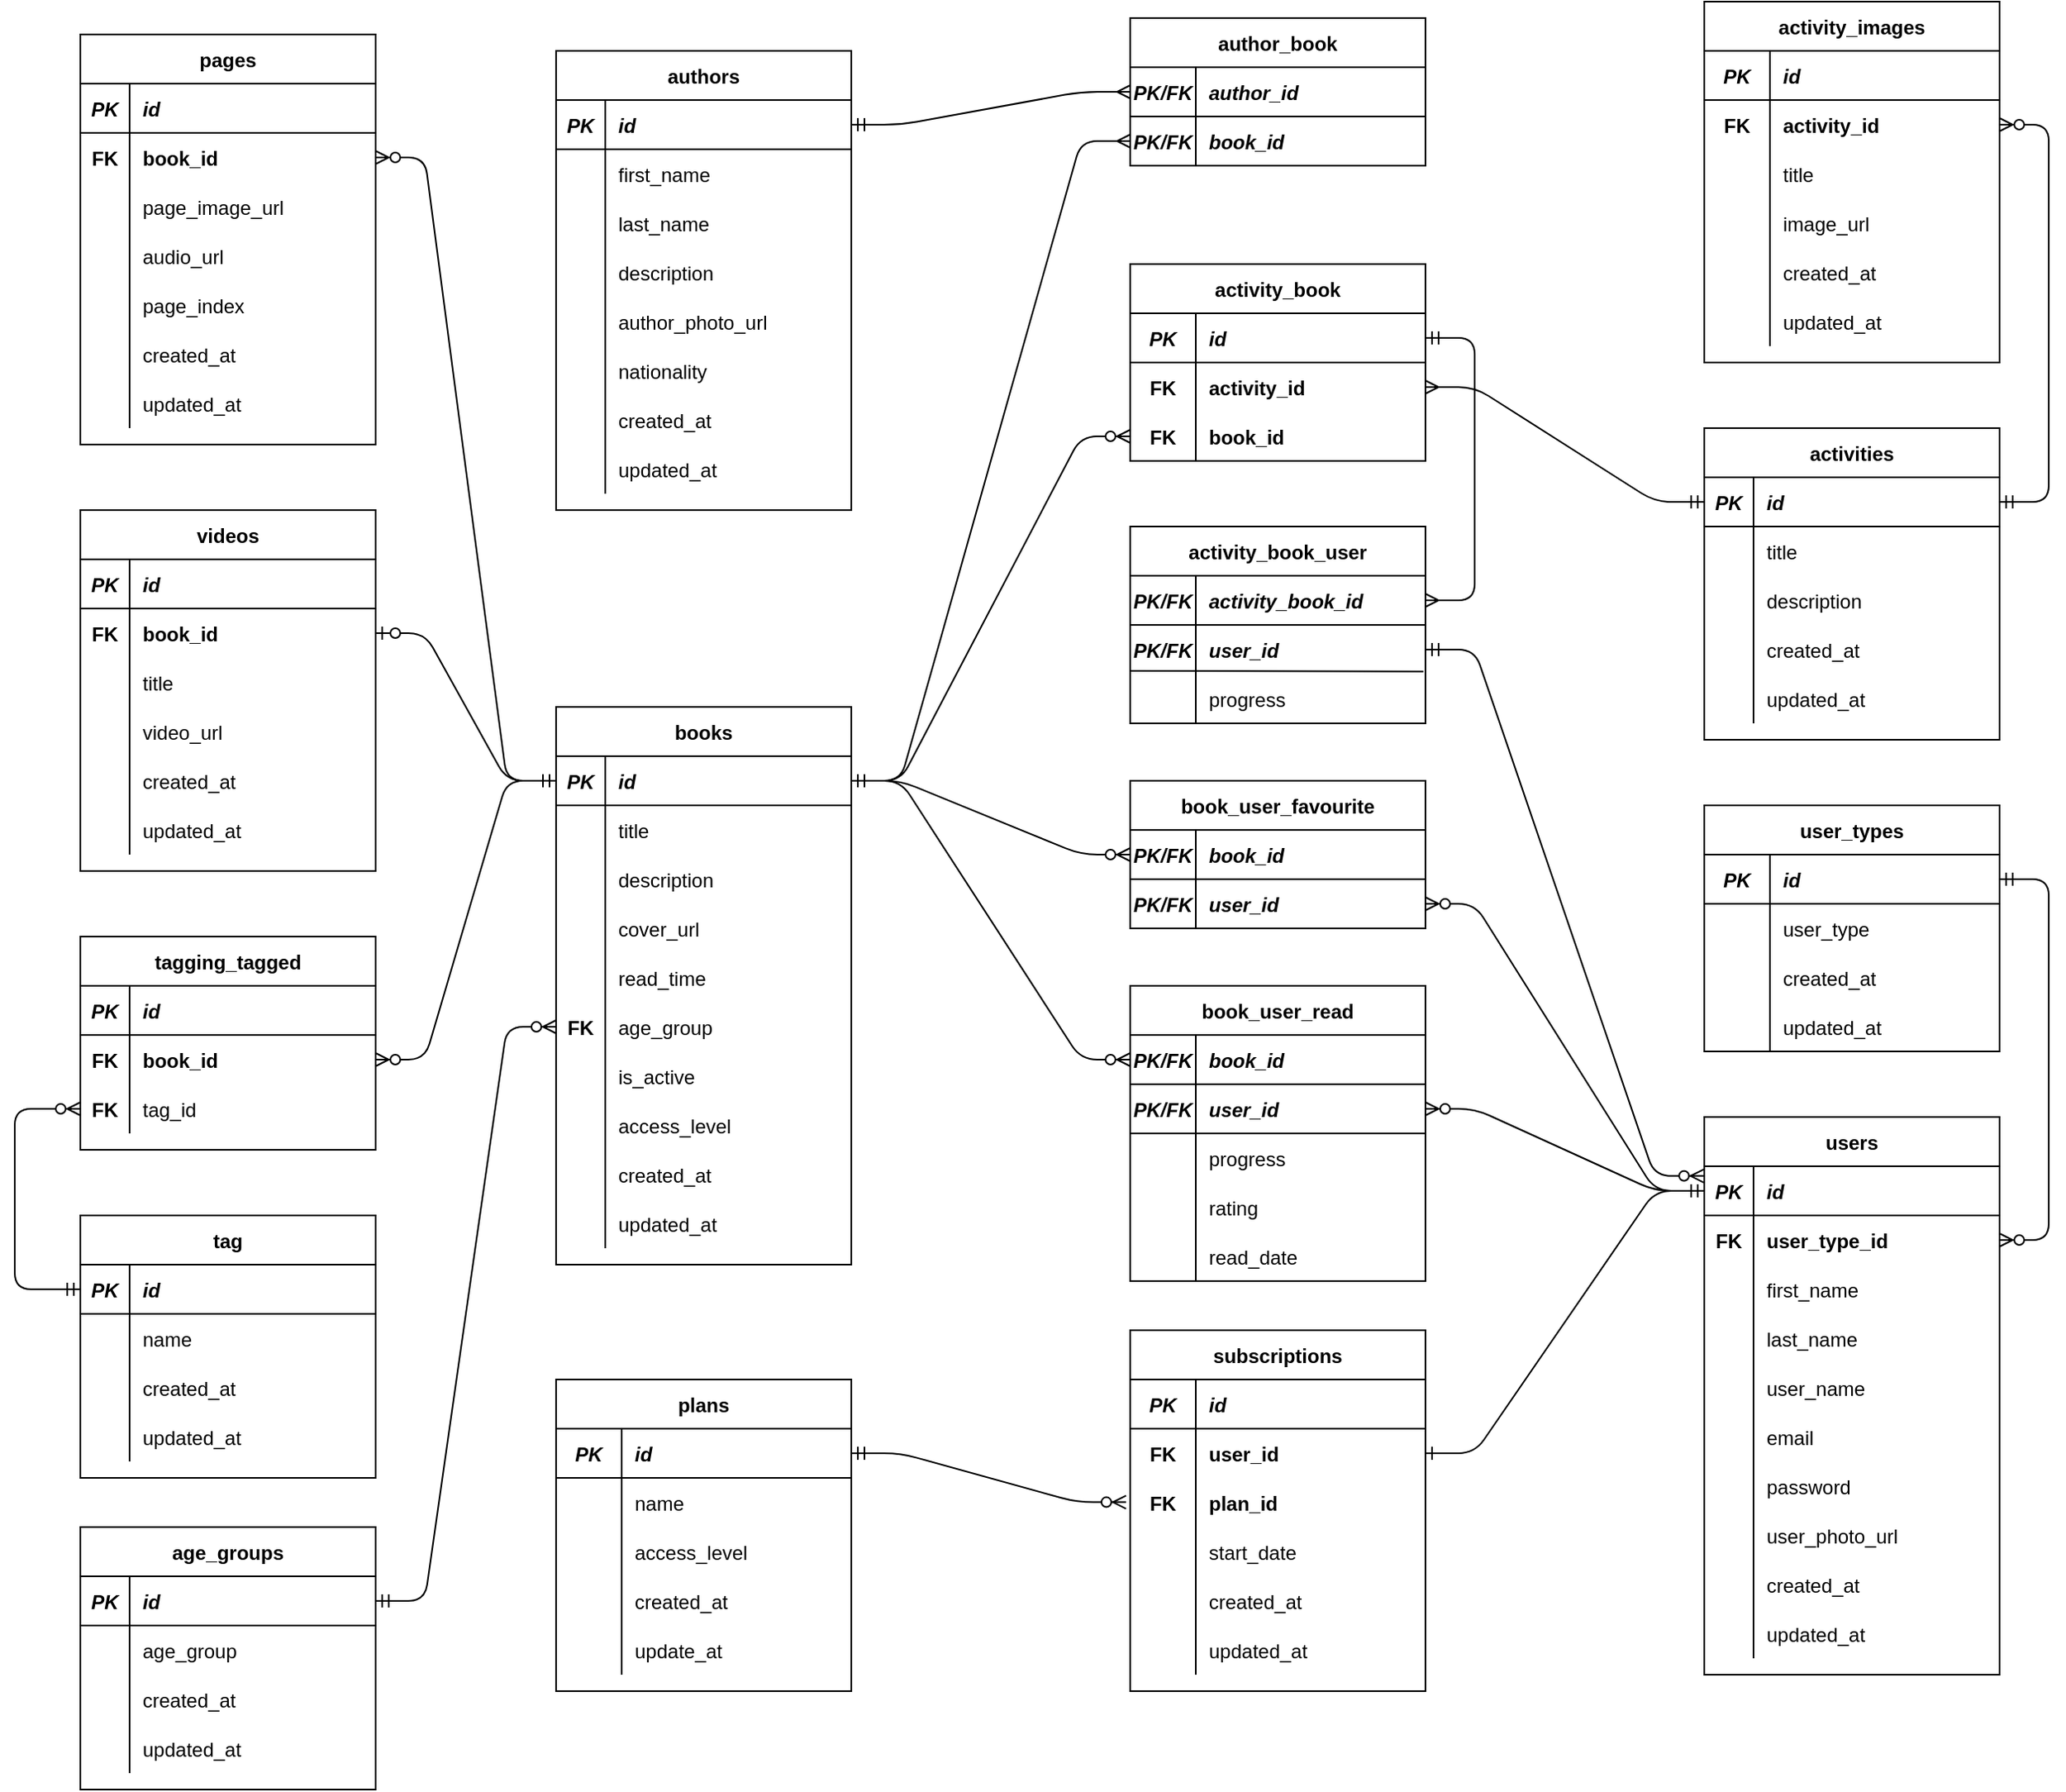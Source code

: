 <mxfile version="21.6.8" type="device">
  <diagram id="hTn_ZP12NzvE_kZ6_ghn" name="Página-1">
    <mxGraphModel dx="1618" dy="1075" grid="1" gridSize="10" guides="1" tooltips="1" connect="1" arrows="1" fold="1" page="1" pageScale="1" pageWidth="827" pageHeight="1169" math="0" shadow="0">
      <root>
        <mxCell id="0" />
        <mxCell id="1" parent="0" />
        <mxCell id="Bjr_OVt__opiTAEYxI2E-1" value="books" style="shape=table;startSize=30;container=1;collapsible=1;childLayout=tableLayout;fixedRows=1;rowLines=0;fontStyle=1;align=center;resizeLast=1;" parent="1" vertex="1">
          <mxGeometry x="510" y="450" width="180" height="340" as="geometry" />
        </mxCell>
        <mxCell id="Bjr_OVt__opiTAEYxI2E-2" value="" style="shape=partialRectangle;collapsible=0;dropTarget=0;pointerEvents=0;fillColor=none;top=0;left=0;bottom=1;right=0;points=[[0,0.5],[1,0.5]];portConstraint=eastwest;" parent="Bjr_OVt__opiTAEYxI2E-1" vertex="1">
          <mxGeometry y="30" width="180" height="30" as="geometry" />
        </mxCell>
        <mxCell id="Bjr_OVt__opiTAEYxI2E-3" value="PK" style="shape=partialRectangle;connectable=0;fillColor=none;top=0;left=0;bottom=0;right=0;fontStyle=3;overflow=hidden;" parent="Bjr_OVt__opiTAEYxI2E-2" vertex="1">
          <mxGeometry width="30" height="30" as="geometry">
            <mxRectangle width="30" height="30" as="alternateBounds" />
          </mxGeometry>
        </mxCell>
        <mxCell id="Bjr_OVt__opiTAEYxI2E-4" value="id" style="shape=partialRectangle;connectable=0;fillColor=none;top=0;left=0;bottom=0;right=0;align=left;spacingLeft=6;fontStyle=3;overflow=hidden;" parent="Bjr_OVt__opiTAEYxI2E-2" vertex="1">
          <mxGeometry x="30" width="150" height="30" as="geometry">
            <mxRectangle width="150" height="30" as="alternateBounds" />
          </mxGeometry>
        </mxCell>
        <mxCell id="Bjr_OVt__opiTAEYxI2E-5" value="" style="shape=partialRectangle;collapsible=0;dropTarget=0;pointerEvents=0;fillColor=none;top=0;left=0;bottom=0;right=0;points=[[0,0.5],[1,0.5]];portConstraint=eastwest;" parent="Bjr_OVt__opiTAEYxI2E-1" vertex="1">
          <mxGeometry y="60" width="180" height="30" as="geometry" />
        </mxCell>
        <mxCell id="Bjr_OVt__opiTAEYxI2E-6" value="" style="shape=partialRectangle;connectable=0;fillColor=none;top=0;left=0;bottom=0;right=0;editable=1;overflow=hidden;" parent="Bjr_OVt__opiTAEYxI2E-5" vertex="1">
          <mxGeometry width="30" height="30" as="geometry">
            <mxRectangle width="30" height="30" as="alternateBounds" />
          </mxGeometry>
        </mxCell>
        <mxCell id="Bjr_OVt__opiTAEYxI2E-7" value="title" style="shape=partialRectangle;connectable=0;fillColor=none;top=0;left=0;bottom=0;right=0;align=left;spacingLeft=6;overflow=hidden;" parent="Bjr_OVt__opiTAEYxI2E-5" vertex="1">
          <mxGeometry x="30" width="150" height="30" as="geometry">
            <mxRectangle width="150" height="30" as="alternateBounds" />
          </mxGeometry>
        </mxCell>
        <mxCell id="Bjr_OVt__opiTAEYxI2E-8" value="" style="shape=partialRectangle;collapsible=0;dropTarget=0;pointerEvents=0;fillColor=none;top=0;left=0;bottom=0;right=0;points=[[0,0.5],[1,0.5]];portConstraint=eastwest;" parent="Bjr_OVt__opiTAEYxI2E-1" vertex="1">
          <mxGeometry y="90" width="180" height="30" as="geometry" />
        </mxCell>
        <mxCell id="Bjr_OVt__opiTAEYxI2E-9" value="" style="shape=partialRectangle;connectable=0;fillColor=none;top=0;left=0;bottom=0;right=0;editable=1;overflow=hidden;" parent="Bjr_OVt__opiTAEYxI2E-8" vertex="1">
          <mxGeometry width="30" height="30" as="geometry">
            <mxRectangle width="30" height="30" as="alternateBounds" />
          </mxGeometry>
        </mxCell>
        <mxCell id="Bjr_OVt__opiTAEYxI2E-10" value="description" style="shape=partialRectangle;connectable=0;fillColor=none;top=0;left=0;bottom=0;right=0;align=left;spacingLeft=6;overflow=hidden;" parent="Bjr_OVt__opiTAEYxI2E-8" vertex="1">
          <mxGeometry x="30" width="150" height="30" as="geometry">
            <mxRectangle width="150" height="30" as="alternateBounds" />
          </mxGeometry>
        </mxCell>
        <mxCell id="eNdd7Um4R1vqh1ZJYlCb-1" value="" style="shape=partialRectangle;collapsible=0;dropTarget=0;pointerEvents=0;fillColor=none;top=0;left=0;bottom=0;right=0;points=[[0,0.5],[1,0.5]];portConstraint=eastwest;" parent="Bjr_OVt__opiTAEYxI2E-1" vertex="1">
          <mxGeometry y="120" width="180" height="30" as="geometry" />
        </mxCell>
        <mxCell id="eNdd7Um4R1vqh1ZJYlCb-2" value="" style="shape=partialRectangle;connectable=0;fillColor=none;top=0;left=0;bottom=0;right=0;editable=1;overflow=hidden;" parent="eNdd7Um4R1vqh1ZJYlCb-1" vertex="1">
          <mxGeometry width="30" height="30" as="geometry">
            <mxRectangle width="30" height="30" as="alternateBounds" />
          </mxGeometry>
        </mxCell>
        <mxCell id="eNdd7Um4R1vqh1ZJYlCb-3" value="cover_url" style="shape=partialRectangle;connectable=0;fillColor=none;top=0;left=0;bottom=0;right=0;align=left;spacingLeft=6;overflow=hidden;" parent="eNdd7Um4R1vqh1ZJYlCb-1" vertex="1">
          <mxGeometry x="30" width="150" height="30" as="geometry">
            <mxRectangle width="150" height="30" as="alternateBounds" />
          </mxGeometry>
        </mxCell>
        <mxCell id="Bjr_OVt__opiTAEYxI2E-195" value="" style="shape=partialRectangle;collapsible=0;dropTarget=0;pointerEvents=0;fillColor=none;top=0;left=0;bottom=0;right=0;points=[[0,0.5],[1,0.5]];portConstraint=eastwest;" parent="Bjr_OVt__opiTAEYxI2E-1" vertex="1">
          <mxGeometry y="150" width="180" height="30" as="geometry" />
        </mxCell>
        <mxCell id="Bjr_OVt__opiTAEYxI2E-196" value="" style="shape=partialRectangle;connectable=0;fillColor=none;top=0;left=0;bottom=0;right=0;editable=1;overflow=hidden;" parent="Bjr_OVt__opiTAEYxI2E-195" vertex="1">
          <mxGeometry width="30" height="30" as="geometry">
            <mxRectangle width="30" height="30" as="alternateBounds" />
          </mxGeometry>
        </mxCell>
        <mxCell id="Bjr_OVt__opiTAEYxI2E-197" value="read_time" style="shape=partialRectangle;connectable=0;fillColor=none;top=0;left=0;bottom=0;right=0;align=left;spacingLeft=6;overflow=hidden;" parent="Bjr_OVt__opiTAEYxI2E-195" vertex="1">
          <mxGeometry x="30" width="150" height="30" as="geometry">
            <mxRectangle width="150" height="30" as="alternateBounds" />
          </mxGeometry>
        </mxCell>
        <mxCell id="cijBgZ9r6TnoZEobPAZ2-1" value="" style="shape=partialRectangle;collapsible=0;dropTarget=0;pointerEvents=0;fillColor=none;top=0;left=0;bottom=0;right=0;points=[[0,0.5],[1,0.5]];portConstraint=eastwest;" parent="Bjr_OVt__opiTAEYxI2E-1" vertex="1">
          <mxGeometry y="180" width="180" height="30" as="geometry" />
        </mxCell>
        <mxCell id="cijBgZ9r6TnoZEobPAZ2-2" value="FK" style="shape=partialRectangle;connectable=0;fillColor=none;top=0;left=0;bottom=0;right=0;editable=1;overflow=hidden;fontStyle=1" parent="cijBgZ9r6TnoZEobPAZ2-1" vertex="1">
          <mxGeometry width="30" height="30" as="geometry">
            <mxRectangle width="30" height="30" as="alternateBounds" />
          </mxGeometry>
        </mxCell>
        <mxCell id="cijBgZ9r6TnoZEobPAZ2-3" value="age_group" style="shape=partialRectangle;connectable=0;fillColor=none;top=0;left=0;bottom=0;right=0;align=left;spacingLeft=6;overflow=hidden;" parent="cijBgZ9r6TnoZEobPAZ2-1" vertex="1">
          <mxGeometry x="30" width="150" height="30" as="geometry">
            <mxRectangle width="150" height="30" as="alternateBounds" />
          </mxGeometry>
        </mxCell>
        <mxCell id="FbH1NPWpV6XhzL6qAbSc-8" value="" style="shape=partialRectangle;collapsible=0;dropTarget=0;pointerEvents=0;fillColor=none;top=0;left=0;bottom=0;right=0;points=[[0,0.5],[1,0.5]];portConstraint=eastwest;" parent="Bjr_OVt__opiTAEYxI2E-1" vertex="1">
          <mxGeometry y="210" width="180" height="30" as="geometry" />
        </mxCell>
        <mxCell id="FbH1NPWpV6XhzL6qAbSc-9" value="" style="shape=partialRectangle;connectable=0;fillColor=none;top=0;left=0;bottom=0;right=0;editable=1;overflow=hidden;" parent="FbH1NPWpV6XhzL6qAbSc-8" vertex="1">
          <mxGeometry width="30" height="30" as="geometry">
            <mxRectangle width="30" height="30" as="alternateBounds" />
          </mxGeometry>
        </mxCell>
        <mxCell id="FbH1NPWpV6XhzL6qAbSc-10" value="is_active" style="shape=partialRectangle;connectable=0;fillColor=none;top=0;left=0;bottom=0;right=0;align=left;spacingLeft=6;overflow=hidden;" parent="FbH1NPWpV6XhzL6qAbSc-8" vertex="1">
          <mxGeometry x="30" width="150" height="30" as="geometry">
            <mxRectangle width="150" height="30" as="alternateBounds" />
          </mxGeometry>
        </mxCell>
        <mxCell id="FbH1NPWpV6XhzL6qAbSc-11" value="" style="shape=partialRectangle;collapsible=0;dropTarget=0;pointerEvents=0;fillColor=none;top=0;left=0;bottom=0;right=0;points=[[0,0.5],[1,0.5]];portConstraint=eastwest;" parent="Bjr_OVt__opiTAEYxI2E-1" vertex="1">
          <mxGeometry y="240" width="180" height="30" as="geometry" />
        </mxCell>
        <mxCell id="FbH1NPWpV6XhzL6qAbSc-12" value="" style="shape=partialRectangle;connectable=0;fillColor=none;top=0;left=0;bottom=0;right=0;editable=1;overflow=hidden;" parent="FbH1NPWpV6XhzL6qAbSc-11" vertex="1">
          <mxGeometry width="30" height="30" as="geometry">
            <mxRectangle width="30" height="30" as="alternateBounds" />
          </mxGeometry>
        </mxCell>
        <mxCell id="FbH1NPWpV6XhzL6qAbSc-13" value="access_level" style="shape=partialRectangle;connectable=0;fillColor=none;top=0;left=0;bottom=0;right=0;align=left;spacingLeft=6;overflow=hidden;" parent="FbH1NPWpV6XhzL6qAbSc-11" vertex="1">
          <mxGeometry x="30" width="150" height="30" as="geometry">
            <mxRectangle width="150" height="30" as="alternateBounds" />
          </mxGeometry>
        </mxCell>
        <mxCell id="FbH1NPWpV6XhzL6qAbSc-97" value="" style="shape=partialRectangle;collapsible=0;dropTarget=0;pointerEvents=0;fillColor=none;top=0;left=0;bottom=0;right=0;points=[[0,0.5],[1,0.5]];portConstraint=eastwest;" parent="Bjr_OVt__opiTAEYxI2E-1" vertex="1">
          <mxGeometry y="270" width="180" height="30" as="geometry" />
        </mxCell>
        <mxCell id="FbH1NPWpV6XhzL6qAbSc-98" value="" style="shape=partialRectangle;connectable=0;fillColor=none;top=0;left=0;bottom=0;right=0;editable=1;overflow=hidden;" parent="FbH1NPWpV6XhzL6qAbSc-97" vertex="1">
          <mxGeometry width="30" height="30" as="geometry">
            <mxRectangle width="30" height="30" as="alternateBounds" />
          </mxGeometry>
        </mxCell>
        <mxCell id="FbH1NPWpV6XhzL6qAbSc-99" value="created_at" style="shape=partialRectangle;connectable=0;fillColor=none;top=0;left=0;bottom=0;right=0;align=left;spacingLeft=6;overflow=hidden;" parent="FbH1NPWpV6XhzL6qAbSc-97" vertex="1">
          <mxGeometry x="30" width="150" height="30" as="geometry">
            <mxRectangle width="150" height="30" as="alternateBounds" />
          </mxGeometry>
        </mxCell>
        <mxCell id="bs6ffYXv_NZWNORGUvfk-1" value="" style="shape=partialRectangle;collapsible=0;dropTarget=0;pointerEvents=0;fillColor=none;top=0;left=0;bottom=0;right=0;points=[[0,0.5],[1,0.5]];portConstraint=eastwest;" parent="Bjr_OVt__opiTAEYxI2E-1" vertex="1">
          <mxGeometry y="300" width="180" height="30" as="geometry" />
        </mxCell>
        <mxCell id="bs6ffYXv_NZWNORGUvfk-2" value="" style="shape=partialRectangle;connectable=0;fillColor=none;top=0;left=0;bottom=0;right=0;editable=1;overflow=hidden;" parent="bs6ffYXv_NZWNORGUvfk-1" vertex="1">
          <mxGeometry width="30" height="30" as="geometry">
            <mxRectangle width="30" height="30" as="alternateBounds" />
          </mxGeometry>
        </mxCell>
        <mxCell id="bs6ffYXv_NZWNORGUvfk-3" value="updated_at" style="shape=partialRectangle;connectable=0;fillColor=none;top=0;left=0;bottom=0;right=0;align=left;spacingLeft=6;overflow=hidden;" parent="bs6ffYXv_NZWNORGUvfk-1" vertex="1">
          <mxGeometry x="30" width="150" height="30" as="geometry">
            <mxRectangle width="150" height="30" as="alternateBounds" />
          </mxGeometry>
        </mxCell>
        <mxCell id="Bjr_OVt__opiTAEYxI2E-14" value="users" style="shape=table;startSize=30;container=1;collapsible=1;childLayout=tableLayout;fixedRows=1;rowLines=0;fontStyle=1;align=center;resizeLast=1;" parent="1" vertex="1">
          <mxGeometry x="1210" y="700" width="180" height="340" as="geometry" />
        </mxCell>
        <mxCell id="Bjr_OVt__opiTAEYxI2E-15" value="" style="shape=partialRectangle;collapsible=0;dropTarget=0;pointerEvents=0;fillColor=none;top=0;left=0;bottom=1;right=0;points=[[0,0.5],[1,0.5]];portConstraint=eastwest;" parent="Bjr_OVt__opiTAEYxI2E-14" vertex="1">
          <mxGeometry y="30" width="180" height="30" as="geometry" />
        </mxCell>
        <mxCell id="Bjr_OVt__opiTAEYxI2E-16" value="PK" style="shape=partialRectangle;connectable=0;fillColor=none;top=0;left=0;bottom=0;right=0;fontStyle=3;overflow=hidden;" parent="Bjr_OVt__opiTAEYxI2E-15" vertex="1">
          <mxGeometry width="30" height="30" as="geometry" />
        </mxCell>
        <mxCell id="Bjr_OVt__opiTAEYxI2E-17" value="id" style="shape=partialRectangle;connectable=0;fillColor=none;top=0;left=0;bottom=0;right=0;align=left;spacingLeft=6;fontStyle=3;overflow=hidden;" parent="Bjr_OVt__opiTAEYxI2E-15" vertex="1">
          <mxGeometry x="30" width="150" height="30" as="geometry" />
        </mxCell>
        <mxCell id="2iXzsoRBgkTsF53fCYDl-1" value="" style="shape=partialRectangle;collapsible=0;dropTarget=0;pointerEvents=0;fillColor=none;top=0;left=0;bottom=0;right=0;points=[[0,0.5],[1,0.5]];portConstraint=eastwest;" parent="Bjr_OVt__opiTAEYxI2E-14" vertex="1">
          <mxGeometry y="60" width="180" height="30" as="geometry" />
        </mxCell>
        <mxCell id="2iXzsoRBgkTsF53fCYDl-2" value="FK" style="shape=partialRectangle;connectable=0;fillColor=none;top=0;left=0;bottom=0;right=0;editable=1;overflow=hidden;fontStyle=1" parent="2iXzsoRBgkTsF53fCYDl-1" vertex="1">
          <mxGeometry width="30" height="30" as="geometry" />
        </mxCell>
        <mxCell id="2iXzsoRBgkTsF53fCYDl-3" value="user_type_id" style="shape=partialRectangle;connectable=0;fillColor=none;top=0;left=0;bottom=0;right=0;align=left;spacingLeft=6;overflow=hidden;fontStyle=1" parent="2iXzsoRBgkTsF53fCYDl-1" vertex="1">
          <mxGeometry x="30" width="150" height="30" as="geometry" />
        </mxCell>
        <mxCell id="Bjr_OVt__opiTAEYxI2E-18" value="" style="shape=partialRectangle;collapsible=0;dropTarget=0;pointerEvents=0;fillColor=none;top=0;left=0;bottom=0;right=0;points=[[0,0.5],[1,0.5]];portConstraint=eastwest;" parent="Bjr_OVt__opiTAEYxI2E-14" vertex="1">
          <mxGeometry y="90" width="180" height="30" as="geometry" />
        </mxCell>
        <mxCell id="Bjr_OVt__opiTAEYxI2E-19" value="" style="shape=partialRectangle;connectable=0;fillColor=none;top=0;left=0;bottom=0;right=0;editable=1;overflow=hidden;" parent="Bjr_OVt__opiTAEYxI2E-18" vertex="1">
          <mxGeometry width="30" height="30" as="geometry" />
        </mxCell>
        <mxCell id="Bjr_OVt__opiTAEYxI2E-20" value="first_name" style="shape=partialRectangle;connectable=0;fillColor=none;top=0;left=0;bottom=0;right=0;align=left;spacingLeft=6;overflow=hidden;" parent="Bjr_OVt__opiTAEYxI2E-18" vertex="1">
          <mxGeometry x="30" width="150" height="30" as="geometry" />
        </mxCell>
        <mxCell id="Bjr_OVt__opiTAEYxI2E-21" value="" style="shape=partialRectangle;collapsible=0;dropTarget=0;pointerEvents=0;fillColor=none;top=0;left=0;bottom=0;right=0;points=[[0,0.5],[1,0.5]];portConstraint=eastwest;" parent="Bjr_OVt__opiTAEYxI2E-14" vertex="1">
          <mxGeometry y="120" width="180" height="30" as="geometry" />
        </mxCell>
        <mxCell id="Bjr_OVt__opiTAEYxI2E-22" value="" style="shape=partialRectangle;connectable=0;fillColor=none;top=0;left=0;bottom=0;right=0;editable=1;overflow=hidden;" parent="Bjr_OVt__opiTAEYxI2E-21" vertex="1">
          <mxGeometry width="30" height="30" as="geometry" />
        </mxCell>
        <mxCell id="Bjr_OVt__opiTAEYxI2E-23" value="last_name" style="shape=partialRectangle;connectable=0;fillColor=none;top=0;left=0;bottom=0;right=0;align=left;spacingLeft=6;overflow=hidden;" parent="Bjr_OVt__opiTAEYxI2E-21" vertex="1">
          <mxGeometry x="30" width="150" height="30" as="geometry" />
        </mxCell>
        <mxCell id="Bjr_OVt__opiTAEYxI2E-24" value="" style="shape=partialRectangle;collapsible=0;dropTarget=0;pointerEvents=0;fillColor=none;top=0;left=0;bottom=0;right=0;points=[[0,0.5],[1,0.5]];portConstraint=eastwest;" parent="Bjr_OVt__opiTAEYxI2E-14" vertex="1">
          <mxGeometry y="150" width="180" height="30" as="geometry" />
        </mxCell>
        <mxCell id="Bjr_OVt__opiTAEYxI2E-25" value="" style="shape=partialRectangle;connectable=0;fillColor=none;top=0;left=0;bottom=0;right=0;editable=1;overflow=hidden;" parent="Bjr_OVt__opiTAEYxI2E-24" vertex="1">
          <mxGeometry width="30" height="30" as="geometry" />
        </mxCell>
        <mxCell id="Bjr_OVt__opiTAEYxI2E-26" value="user_name" style="shape=partialRectangle;connectable=0;fillColor=none;top=0;left=0;bottom=0;right=0;align=left;spacingLeft=6;overflow=hidden;" parent="Bjr_OVt__opiTAEYxI2E-24" vertex="1">
          <mxGeometry x="30" width="150" height="30" as="geometry" />
        </mxCell>
        <mxCell id="Bjr_OVt__opiTAEYxI2E-117" value="" style="shape=partialRectangle;collapsible=0;dropTarget=0;pointerEvents=0;fillColor=none;top=0;left=0;bottom=0;right=0;points=[[0,0.5],[1,0.5]];portConstraint=eastwest;" parent="Bjr_OVt__opiTAEYxI2E-14" vertex="1">
          <mxGeometry y="180" width="180" height="30" as="geometry" />
        </mxCell>
        <mxCell id="Bjr_OVt__opiTAEYxI2E-118" value="" style="shape=partialRectangle;connectable=0;fillColor=none;top=0;left=0;bottom=0;right=0;editable=1;overflow=hidden;" parent="Bjr_OVt__opiTAEYxI2E-117" vertex="1">
          <mxGeometry width="30" height="30" as="geometry" />
        </mxCell>
        <mxCell id="Bjr_OVt__opiTAEYxI2E-119" value="email" style="shape=partialRectangle;connectable=0;fillColor=none;top=0;left=0;bottom=0;right=0;align=left;spacingLeft=6;overflow=hidden;" parent="Bjr_OVt__opiTAEYxI2E-117" vertex="1">
          <mxGeometry x="30" width="150" height="30" as="geometry" />
        </mxCell>
        <mxCell id="Bjr_OVt__opiTAEYxI2E-120" value="" style="shape=partialRectangle;collapsible=0;dropTarget=0;pointerEvents=0;fillColor=none;top=0;left=0;bottom=0;right=0;points=[[0,0.5],[1,0.5]];portConstraint=eastwest;" parent="Bjr_OVt__opiTAEYxI2E-14" vertex="1">
          <mxGeometry y="210" width="180" height="30" as="geometry" />
        </mxCell>
        <mxCell id="Bjr_OVt__opiTAEYxI2E-121" value="" style="shape=partialRectangle;connectable=0;fillColor=none;top=0;left=0;bottom=0;right=0;editable=1;overflow=hidden;" parent="Bjr_OVt__opiTAEYxI2E-120" vertex="1">
          <mxGeometry width="30" height="30" as="geometry" />
        </mxCell>
        <mxCell id="Bjr_OVt__opiTAEYxI2E-122" value="password" style="shape=partialRectangle;connectable=0;fillColor=none;top=0;left=0;bottom=0;right=0;align=left;spacingLeft=6;overflow=hidden;" parent="Bjr_OVt__opiTAEYxI2E-120" vertex="1">
          <mxGeometry x="30" width="150" height="30" as="geometry" />
        </mxCell>
        <mxCell id="Bjr_OVt__opiTAEYxI2E-123" value="" style="shape=partialRectangle;collapsible=0;dropTarget=0;pointerEvents=0;fillColor=none;top=0;left=0;bottom=0;right=0;points=[[0,0.5],[1,0.5]];portConstraint=eastwest;" parent="Bjr_OVt__opiTAEYxI2E-14" vertex="1">
          <mxGeometry y="240" width="180" height="30" as="geometry" />
        </mxCell>
        <mxCell id="Bjr_OVt__opiTAEYxI2E-124" value="" style="shape=partialRectangle;connectable=0;fillColor=none;top=0;left=0;bottom=0;right=0;editable=1;overflow=hidden;" parent="Bjr_OVt__opiTAEYxI2E-123" vertex="1">
          <mxGeometry width="30" height="30" as="geometry" />
        </mxCell>
        <mxCell id="Bjr_OVt__opiTAEYxI2E-125" value="user_photo_url" style="shape=partialRectangle;connectable=0;fillColor=none;top=0;left=0;bottom=0;right=0;align=left;spacingLeft=6;overflow=hidden;" parent="Bjr_OVt__opiTAEYxI2E-123" vertex="1">
          <mxGeometry x="30" width="150" height="30" as="geometry" />
        </mxCell>
        <mxCell id="FbH1NPWpV6XhzL6qAbSc-94" value="" style="shape=partialRectangle;collapsible=0;dropTarget=0;pointerEvents=0;fillColor=none;top=0;left=0;bottom=0;right=0;points=[[0,0.5],[1,0.5]];portConstraint=eastwest;" parent="Bjr_OVt__opiTAEYxI2E-14" vertex="1">
          <mxGeometry y="270" width="180" height="30" as="geometry" />
        </mxCell>
        <mxCell id="FbH1NPWpV6XhzL6qAbSc-95" value="" style="shape=partialRectangle;connectable=0;fillColor=none;top=0;left=0;bottom=0;right=0;editable=1;overflow=hidden;" parent="FbH1NPWpV6XhzL6qAbSc-94" vertex="1">
          <mxGeometry width="30" height="30" as="geometry" />
        </mxCell>
        <mxCell id="FbH1NPWpV6XhzL6qAbSc-96" value="created_at" style="shape=partialRectangle;connectable=0;fillColor=none;top=0;left=0;bottom=0;right=0;align=left;spacingLeft=6;overflow=hidden;" parent="FbH1NPWpV6XhzL6qAbSc-94" vertex="1">
          <mxGeometry x="30" width="150" height="30" as="geometry" />
        </mxCell>
        <mxCell id="bs6ffYXv_NZWNORGUvfk-37" value="" style="shape=partialRectangle;collapsible=0;dropTarget=0;pointerEvents=0;fillColor=none;top=0;left=0;bottom=0;right=0;points=[[0,0.5],[1,0.5]];portConstraint=eastwest;" parent="Bjr_OVt__opiTAEYxI2E-14" vertex="1">
          <mxGeometry y="300" width="180" height="30" as="geometry" />
        </mxCell>
        <mxCell id="bs6ffYXv_NZWNORGUvfk-38" value="" style="shape=partialRectangle;connectable=0;fillColor=none;top=0;left=0;bottom=0;right=0;editable=1;overflow=hidden;" parent="bs6ffYXv_NZWNORGUvfk-37" vertex="1">
          <mxGeometry width="30" height="30" as="geometry" />
        </mxCell>
        <mxCell id="bs6ffYXv_NZWNORGUvfk-39" value="updated_at" style="shape=partialRectangle;connectable=0;fillColor=none;top=0;left=0;bottom=0;right=0;align=left;spacingLeft=6;overflow=hidden;" parent="bs6ffYXv_NZWNORGUvfk-37" vertex="1">
          <mxGeometry x="30" width="150" height="30" as="geometry" />
        </mxCell>
        <mxCell id="Bjr_OVt__opiTAEYxI2E-27" value="authors" style="shape=table;startSize=30;container=1;collapsible=1;childLayout=tableLayout;fixedRows=1;rowLines=0;fontStyle=1;align=center;resizeLast=1;" parent="1" vertex="1">
          <mxGeometry x="510" y="50" width="180" height="280" as="geometry" />
        </mxCell>
        <mxCell id="Bjr_OVt__opiTAEYxI2E-28" value="" style="shape=partialRectangle;collapsible=0;dropTarget=0;pointerEvents=0;fillColor=none;top=0;left=0;bottom=1;right=0;points=[[0,0.5],[1,0.5]];portConstraint=eastwest;" parent="Bjr_OVt__opiTAEYxI2E-27" vertex="1">
          <mxGeometry y="30" width="180" height="30" as="geometry" />
        </mxCell>
        <mxCell id="Bjr_OVt__opiTAEYxI2E-29" value="PK" style="shape=partialRectangle;connectable=0;fillColor=none;top=0;left=0;bottom=0;right=0;fontStyle=3;overflow=hidden;" parent="Bjr_OVt__opiTAEYxI2E-28" vertex="1">
          <mxGeometry width="30" height="30" as="geometry" />
        </mxCell>
        <mxCell id="Bjr_OVt__opiTAEYxI2E-30" value="id" style="shape=partialRectangle;connectable=0;fillColor=none;top=0;left=0;bottom=0;right=0;align=left;spacingLeft=6;fontStyle=3;overflow=hidden;" parent="Bjr_OVt__opiTAEYxI2E-28" vertex="1">
          <mxGeometry x="30" width="150" height="30" as="geometry" />
        </mxCell>
        <mxCell id="Bjr_OVt__opiTAEYxI2E-31" value="" style="shape=partialRectangle;collapsible=0;dropTarget=0;pointerEvents=0;fillColor=none;top=0;left=0;bottom=0;right=0;points=[[0,0.5],[1,0.5]];portConstraint=eastwest;" parent="Bjr_OVt__opiTAEYxI2E-27" vertex="1">
          <mxGeometry y="60" width="180" height="30" as="geometry" />
        </mxCell>
        <mxCell id="Bjr_OVt__opiTAEYxI2E-32" value="" style="shape=partialRectangle;connectable=0;fillColor=none;top=0;left=0;bottom=0;right=0;editable=1;overflow=hidden;" parent="Bjr_OVt__opiTAEYxI2E-31" vertex="1">
          <mxGeometry width="30" height="30" as="geometry" />
        </mxCell>
        <mxCell id="Bjr_OVt__opiTAEYxI2E-33" value="first_name" style="shape=partialRectangle;connectable=0;fillColor=none;top=0;left=0;bottom=0;right=0;align=left;spacingLeft=6;overflow=hidden;" parent="Bjr_OVt__opiTAEYxI2E-31" vertex="1">
          <mxGeometry x="30" width="150" height="30" as="geometry" />
        </mxCell>
        <mxCell id="Bjr_OVt__opiTAEYxI2E-34" value="" style="shape=partialRectangle;collapsible=0;dropTarget=0;pointerEvents=0;fillColor=none;top=0;left=0;bottom=0;right=0;points=[[0,0.5],[1,0.5]];portConstraint=eastwest;" parent="Bjr_OVt__opiTAEYxI2E-27" vertex="1">
          <mxGeometry y="90" width="180" height="30" as="geometry" />
        </mxCell>
        <mxCell id="Bjr_OVt__opiTAEYxI2E-35" value="" style="shape=partialRectangle;connectable=0;fillColor=none;top=0;left=0;bottom=0;right=0;editable=1;overflow=hidden;" parent="Bjr_OVt__opiTAEYxI2E-34" vertex="1">
          <mxGeometry width="30" height="30" as="geometry" />
        </mxCell>
        <mxCell id="Bjr_OVt__opiTAEYxI2E-36" value="last_name" style="shape=partialRectangle;connectable=0;fillColor=none;top=0;left=0;bottom=0;right=0;align=left;spacingLeft=6;overflow=hidden;" parent="Bjr_OVt__opiTAEYxI2E-34" vertex="1">
          <mxGeometry x="30" width="150" height="30" as="geometry" />
        </mxCell>
        <mxCell id="Bjr_OVt__opiTAEYxI2E-40" value="" style="shape=partialRectangle;collapsible=0;dropTarget=0;pointerEvents=0;fillColor=none;top=0;left=0;bottom=0;right=0;points=[[0,0.5],[1,0.5]];portConstraint=eastwest;" parent="Bjr_OVt__opiTAEYxI2E-27" vertex="1">
          <mxGeometry y="120" width="180" height="30" as="geometry" />
        </mxCell>
        <mxCell id="Bjr_OVt__opiTAEYxI2E-41" value="" style="shape=partialRectangle;connectable=0;fillColor=none;top=0;left=0;bottom=0;right=0;editable=1;overflow=hidden;" parent="Bjr_OVt__opiTAEYxI2E-40" vertex="1">
          <mxGeometry width="30" height="30" as="geometry" />
        </mxCell>
        <mxCell id="Bjr_OVt__opiTAEYxI2E-42" value="description" style="shape=partialRectangle;connectable=0;fillColor=none;top=0;left=0;bottom=0;right=0;align=left;spacingLeft=6;overflow=hidden;" parent="Bjr_OVt__opiTAEYxI2E-40" vertex="1">
          <mxGeometry x="30" width="150" height="30" as="geometry" />
        </mxCell>
        <mxCell id="Bjr_OVt__opiTAEYxI2E-37" value="" style="shape=partialRectangle;collapsible=0;dropTarget=0;pointerEvents=0;fillColor=none;top=0;left=0;bottom=0;right=0;points=[[0,0.5],[1,0.5]];portConstraint=eastwest;" parent="Bjr_OVt__opiTAEYxI2E-27" vertex="1">
          <mxGeometry y="150" width="180" height="30" as="geometry" />
        </mxCell>
        <mxCell id="Bjr_OVt__opiTAEYxI2E-38" value="" style="shape=partialRectangle;connectable=0;fillColor=none;top=0;left=0;bottom=0;right=0;editable=1;overflow=hidden;" parent="Bjr_OVt__opiTAEYxI2E-37" vertex="1">
          <mxGeometry width="30" height="30" as="geometry" />
        </mxCell>
        <mxCell id="Bjr_OVt__opiTAEYxI2E-39" value="author_photo_url" style="shape=partialRectangle;connectable=0;fillColor=none;top=0;left=0;bottom=0;right=0;align=left;spacingLeft=6;overflow=hidden;" parent="Bjr_OVt__opiTAEYxI2E-37" vertex="1">
          <mxGeometry x="30" width="150" height="30" as="geometry" />
        </mxCell>
        <mxCell id="FbH1NPWpV6XhzL6qAbSc-14" value="" style="shape=partialRectangle;collapsible=0;dropTarget=0;pointerEvents=0;fillColor=none;top=0;left=0;bottom=0;right=0;points=[[0,0.5],[1,0.5]];portConstraint=eastwest;" parent="Bjr_OVt__opiTAEYxI2E-27" vertex="1">
          <mxGeometry y="180" width="180" height="30" as="geometry" />
        </mxCell>
        <mxCell id="FbH1NPWpV6XhzL6qAbSc-15" value="" style="shape=partialRectangle;connectable=0;fillColor=none;top=0;left=0;bottom=0;right=0;editable=1;overflow=hidden;" parent="FbH1NPWpV6XhzL6qAbSc-14" vertex="1">
          <mxGeometry width="30" height="30" as="geometry" />
        </mxCell>
        <mxCell id="FbH1NPWpV6XhzL6qAbSc-16" value="nationality" style="shape=partialRectangle;connectable=0;fillColor=none;top=0;left=0;bottom=0;right=0;align=left;spacingLeft=6;overflow=hidden;" parent="FbH1NPWpV6XhzL6qAbSc-14" vertex="1">
          <mxGeometry x="30" width="150" height="30" as="geometry" />
        </mxCell>
        <mxCell id="4eJRZbMNVLKPD-8d-t_4-1" value="" style="shape=partialRectangle;collapsible=0;dropTarget=0;pointerEvents=0;fillColor=none;top=0;left=0;bottom=0;right=0;points=[[0,0.5],[1,0.5]];portConstraint=eastwest;" parent="Bjr_OVt__opiTAEYxI2E-27" vertex="1">
          <mxGeometry y="210" width="180" height="30" as="geometry" />
        </mxCell>
        <mxCell id="4eJRZbMNVLKPD-8d-t_4-2" value="" style="shape=partialRectangle;connectable=0;fillColor=none;top=0;left=0;bottom=0;right=0;editable=1;overflow=hidden;" parent="4eJRZbMNVLKPD-8d-t_4-1" vertex="1">
          <mxGeometry width="30" height="30" as="geometry" />
        </mxCell>
        <mxCell id="4eJRZbMNVLKPD-8d-t_4-3" value="created_at" style="shape=partialRectangle;connectable=0;fillColor=none;top=0;left=0;bottom=0;right=0;align=left;spacingLeft=6;overflow=hidden;" parent="4eJRZbMNVLKPD-8d-t_4-1" vertex="1">
          <mxGeometry x="30" width="150" height="30" as="geometry" />
        </mxCell>
        <mxCell id="4eJRZbMNVLKPD-8d-t_4-4" value="" style="shape=partialRectangle;collapsible=0;dropTarget=0;pointerEvents=0;fillColor=none;top=0;left=0;bottom=0;right=0;points=[[0,0.5],[1,0.5]];portConstraint=eastwest;" parent="Bjr_OVt__opiTAEYxI2E-27" vertex="1">
          <mxGeometry y="240" width="180" height="30" as="geometry" />
        </mxCell>
        <mxCell id="4eJRZbMNVLKPD-8d-t_4-5" value="" style="shape=partialRectangle;connectable=0;fillColor=none;top=0;left=0;bottom=0;right=0;editable=1;overflow=hidden;" parent="4eJRZbMNVLKPD-8d-t_4-4" vertex="1">
          <mxGeometry width="30" height="30" as="geometry" />
        </mxCell>
        <mxCell id="4eJRZbMNVLKPD-8d-t_4-6" value="updated_at" style="shape=partialRectangle;connectable=0;fillColor=none;top=0;left=0;bottom=0;right=0;align=left;spacingLeft=6;overflow=hidden;" parent="4eJRZbMNVLKPD-8d-t_4-4" vertex="1">
          <mxGeometry x="30" width="150" height="30" as="geometry" />
        </mxCell>
        <mxCell id="Bjr_OVt__opiTAEYxI2E-43" value="author_book" style="shape=table;startSize=30;container=1;collapsible=1;childLayout=tableLayout;fixedRows=1;rowLines=0;fontStyle=1;align=center;resizeLast=1;" parent="1" vertex="1">
          <mxGeometry x="860" y="30" width="180" height="90" as="geometry" />
        </mxCell>
        <mxCell id="Bjr_OVt__opiTAEYxI2E-44" value="" style="shape=partialRectangle;collapsible=0;dropTarget=0;pointerEvents=0;fillColor=none;top=0;left=0;bottom=1;right=0;points=[[0,0.5],[1,0.5]];portConstraint=eastwest;" parent="Bjr_OVt__opiTAEYxI2E-43" vertex="1">
          <mxGeometry y="30" width="180" height="30" as="geometry" />
        </mxCell>
        <mxCell id="Bjr_OVt__opiTAEYxI2E-45" value="PK/FK" style="shape=partialRectangle;connectable=0;fillColor=none;top=0;left=0;bottom=0;right=0;fontStyle=3;overflow=hidden;" parent="Bjr_OVt__opiTAEYxI2E-44" vertex="1">
          <mxGeometry width="40" height="30" as="geometry">
            <mxRectangle width="40" height="30" as="alternateBounds" />
          </mxGeometry>
        </mxCell>
        <mxCell id="Bjr_OVt__opiTAEYxI2E-46" value="author_id" style="shape=partialRectangle;connectable=0;fillColor=none;top=0;left=0;bottom=0;right=0;align=left;spacingLeft=6;fontStyle=3;overflow=hidden;" parent="Bjr_OVt__opiTAEYxI2E-44" vertex="1">
          <mxGeometry x="40" width="140" height="30" as="geometry">
            <mxRectangle width="140" height="30" as="alternateBounds" />
          </mxGeometry>
        </mxCell>
        <mxCell id="Bjr_OVt__opiTAEYxI2E-47" value="" style="shape=partialRectangle;collapsible=0;dropTarget=0;pointerEvents=0;fillColor=none;top=0;left=0;bottom=0;right=0;points=[[0,0.5],[1,0.5]];portConstraint=eastwest;" parent="Bjr_OVt__opiTAEYxI2E-43" vertex="1">
          <mxGeometry y="60" width="180" height="30" as="geometry" />
        </mxCell>
        <mxCell id="Bjr_OVt__opiTAEYxI2E-48" value="PK/FK" style="shape=partialRectangle;connectable=0;fillColor=none;top=0;left=0;bottom=0;right=0;editable=1;overflow=hidden;fontStyle=3" parent="Bjr_OVt__opiTAEYxI2E-47" vertex="1">
          <mxGeometry width="40" height="30" as="geometry">
            <mxRectangle width="40" height="30" as="alternateBounds" />
          </mxGeometry>
        </mxCell>
        <mxCell id="Bjr_OVt__opiTAEYxI2E-49" value="book_id" style="shape=partialRectangle;connectable=0;fillColor=none;top=0;left=0;bottom=0;right=0;align=left;spacingLeft=6;overflow=hidden;fontStyle=3" parent="Bjr_OVt__opiTAEYxI2E-47" vertex="1">
          <mxGeometry x="40" width="140" height="30" as="geometry">
            <mxRectangle width="140" height="30" as="alternateBounds" />
          </mxGeometry>
        </mxCell>
        <mxCell id="Bjr_OVt__opiTAEYxI2E-56" value="pages" style="shape=table;startSize=30;container=1;collapsible=1;childLayout=tableLayout;fixedRows=1;rowLines=0;fontStyle=1;align=center;resizeLast=1;" parent="1" vertex="1">
          <mxGeometry x="220" y="40" width="180" height="250" as="geometry" />
        </mxCell>
        <mxCell id="Bjr_OVt__opiTAEYxI2E-57" value="" style="shape=partialRectangle;collapsible=0;dropTarget=0;pointerEvents=0;fillColor=none;top=0;left=0;bottom=1;right=0;points=[[0,0.5],[1,0.5]];portConstraint=eastwest;" parent="Bjr_OVt__opiTAEYxI2E-56" vertex="1">
          <mxGeometry y="30" width="180" height="30" as="geometry" />
        </mxCell>
        <mxCell id="Bjr_OVt__opiTAEYxI2E-58" value="PK" style="shape=partialRectangle;connectable=0;fillColor=none;top=0;left=0;bottom=0;right=0;fontStyle=3;overflow=hidden;" parent="Bjr_OVt__opiTAEYxI2E-57" vertex="1">
          <mxGeometry width="30" height="30" as="geometry">
            <mxRectangle width="30" height="30" as="alternateBounds" />
          </mxGeometry>
        </mxCell>
        <mxCell id="Bjr_OVt__opiTAEYxI2E-59" value="id" style="shape=partialRectangle;connectable=0;fillColor=none;top=0;left=0;bottom=0;right=0;align=left;spacingLeft=6;fontStyle=3;overflow=hidden;" parent="Bjr_OVt__opiTAEYxI2E-57" vertex="1">
          <mxGeometry x="30" width="150" height="30" as="geometry">
            <mxRectangle width="150" height="30" as="alternateBounds" />
          </mxGeometry>
        </mxCell>
        <mxCell id="Bjr_OVt__opiTAEYxI2E-60" value="" style="shape=partialRectangle;collapsible=0;dropTarget=0;pointerEvents=0;fillColor=none;top=0;left=0;bottom=0;right=0;points=[[0,0.5],[1,0.5]];portConstraint=eastwest;" parent="Bjr_OVt__opiTAEYxI2E-56" vertex="1">
          <mxGeometry y="60" width="180" height="30" as="geometry" />
        </mxCell>
        <mxCell id="Bjr_OVt__opiTAEYxI2E-61" value="FK" style="shape=partialRectangle;connectable=0;fillColor=none;top=0;left=0;bottom=0;right=0;editable=1;overflow=hidden;fontStyle=1" parent="Bjr_OVt__opiTAEYxI2E-60" vertex="1">
          <mxGeometry width="30" height="30" as="geometry">
            <mxRectangle width="30" height="30" as="alternateBounds" />
          </mxGeometry>
        </mxCell>
        <mxCell id="Bjr_OVt__opiTAEYxI2E-62" value="book_id" style="shape=partialRectangle;connectable=0;fillColor=none;top=0;left=0;bottom=0;right=0;align=left;spacingLeft=6;overflow=hidden;fontStyle=1" parent="Bjr_OVt__opiTAEYxI2E-60" vertex="1">
          <mxGeometry x="30" width="150" height="30" as="geometry">
            <mxRectangle width="150" height="30" as="alternateBounds" />
          </mxGeometry>
        </mxCell>
        <mxCell id="Bjr_OVt__opiTAEYxI2E-63" value="" style="shape=partialRectangle;collapsible=0;dropTarget=0;pointerEvents=0;fillColor=none;top=0;left=0;bottom=0;right=0;points=[[0,0.5],[1,0.5]];portConstraint=eastwest;" parent="Bjr_OVt__opiTAEYxI2E-56" vertex="1">
          <mxGeometry y="90" width="180" height="30" as="geometry" />
        </mxCell>
        <mxCell id="Bjr_OVt__opiTAEYxI2E-64" value="" style="shape=partialRectangle;connectable=0;fillColor=none;top=0;left=0;bottom=0;right=0;editable=1;overflow=hidden;" parent="Bjr_OVt__opiTAEYxI2E-63" vertex="1">
          <mxGeometry width="30" height="30" as="geometry">
            <mxRectangle width="30" height="30" as="alternateBounds" />
          </mxGeometry>
        </mxCell>
        <mxCell id="Bjr_OVt__opiTAEYxI2E-65" value="page_image_url" style="shape=partialRectangle;connectable=0;fillColor=none;top=0;left=0;bottom=0;right=0;align=left;spacingLeft=6;overflow=hidden;" parent="Bjr_OVt__opiTAEYxI2E-63" vertex="1">
          <mxGeometry x="30" width="150" height="30" as="geometry">
            <mxRectangle width="150" height="30" as="alternateBounds" />
          </mxGeometry>
        </mxCell>
        <mxCell id="Bjr_OVt__opiTAEYxI2E-198" value="" style="shape=partialRectangle;collapsible=0;dropTarget=0;pointerEvents=0;fillColor=none;top=0;left=0;bottom=0;right=0;points=[[0,0.5],[1,0.5]];portConstraint=eastwest;" parent="Bjr_OVt__opiTAEYxI2E-56" vertex="1">
          <mxGeometry y="120" width="180" height="30" as="geometry" />
        </mxCell>
        <mxCell id="Bjr_OVt__opiTAEYxI2E-199" value="" style="shape=partialRectangle;connectable=0;fillColor=none;top=0;left=0;bottom=0;right=0;editable=1;overflow=hidden;" parent="Bjr_OVt__opiTAEYxI2E-198" vertex="1">
          <mxGeometry width="30" height="30" as="geometry">
            <mxRectangle width="30" height="30" as="alternateBounds" />
          </mxGeometry>
        </mxCell>
        <mxCell id="Bjr_OVt__opiTAEYxI2E-200" value="audio_url" style="shape=partialRectangle;connectable=0;fillColor=none;top=0;left=0;bottom=0;right=0;align=left;spacingLeft=6;overflow=hidden;" parent="Bjr_OVt__opiTAEYxI2E-198" vertex="1">
          <mxGeometry x="30" width="150" height="30" as="geometry">
            <mxRectangle width="150" height="30" as="alternateBounds" />
          </mxGeometry>
        </mxCell>
        <mxCell id="d4Q4u35JSkyaZiOcrj27-1" value="" style="shape=partialRectangle;collapsible=0;dropTarget=0;pointerEvents=0;fillColor=none;top=0;left=0;bottom=0;right=0;points=[[0,0.5],[1,0.5]];portConstraint=eastwest;" parent="Bjr_OVt__opiTAEYxI2E-56" vertex="1">
          <mxGeometry y="150" width="180" height="30" as="geometry" />
        </mxCell>
        <mxCell id="d4Q4u35JSkyaZiOcrj27-2" value="" style="shape=partialRectangle;connectable=0;fillColor=none;top=0;left=0;bottom=0;right=0;editable=1;overflow=hidden;" parent="d4Q4u35JSkyaZiOcrj27-1" vertex="1">
          <mxGeometry width="30" height="30" as="geometry">
            <mxRectangle width="30" height="30" as="alternateBounds" />
          </mxGeometry>
        </mxCell>
        <mxCell id="d4Q4u35JSkyaZiOcrj27-3" value="page_index" style="shape=partialRectangle;connectable=0;fillColor=none;top=0;left=0;bottom=0;right=0;align=left;spacingLeft=6;overflow=hidden;" parent="d4Q4u35JSkyaZiOcrj27-1" vertex="1">
          <mxGeometry x="30" width="150" height="30" as="geometry">
            <mxRectangle width="150" height="30" as="alternateBounds" />
          </mxGeometry>
        </mxCell>
        <mxCell id="bs6ffYXv_NZWNORGUvfk-31" value="" style="shape=partialRectangle;collapsible=0;dropTarget=0;pointerEvents=0;fillColor=none;top=0;left=0;bottom=0;right=0;points=[[0,0.5],[1,0.5]];portConstraint=eastwest;" parent="Bjr_OVt__opiTAEYxI2E-56" vertex="1">
          <mxGeometry y="180" width="180" height="30" as="geometry" />
        </mxCell>
        <mxCell id="bs6ffYXv_NZWNORGUvfk-32" value="" style="shape=partialRectangle;connectable=0;fillColor=none;top=0;left=0;bottom=0;right=0;editable=1;overflow=hidden;" parent="bs6ffYXv_NZWNORGUvfk-31" vertex="1">
          <mxGeometry width="30" height="30" as="geometry">
            <mxRectangle width="30" height="30" as="alternateBounds" />
          </mxGeometry>
        </mxCell>
        <mxCell id="bs6ffYXv_NZWNORGUvfk-33" value="created_at" style="shape=partialRectangle;connectable=0;fillColor=none;top=0;left=0;bottom=0;right=0;align=left;spacingLeft=6;overflow=hidden;" parent="bs6ffYXv_NZWNORGUvfk-31" vertex="1">
          <mxGeometry x="30" width="150" height="30" as="geometry">
            <mxRectangle width="150" height="30" as="alternateBounds" />
          </mxGeometry>
        </mxCell>
        <mxCell id="bs6ffYXv_NZWNORGUvfk-34" value="" style="shape=partialRectangle;collapsible=0;dropTarget=0;pointerEvents=0;fillColor=none;top=0;left=0;bottom=0;right=0;points=[[0,0.5],[1,0.5]];portConstraint=eastwest;" parent="Bjr_OVt__opiTAEYxI2E-56" vertex="1">
          <mxGeometry y="210" width="180" height="30" as="geometry" />
        </mxCell>
        <mxCell id="bs6ffYXv_NZWNORGUvfk-35" value="" style="shape=partialRectangle;connectable=0;fillColor=none;top=0;left=0;bottom=0;right=0;editable=1;overflow=hidden;" parent="bs6ffYXv_NZWNORGUvfk-34" vertex="1">
          <mxGeometry width="30" height="30" as="geometry">
            <mxRectangle width="30" height="30" as="alternateBounds" />
          </mxGeometry>
        </mxCell>
        <mxCell id="bs6ffYXv_NZWNORGUvfk-36" value="updated_at" style="shape=partialRectangle;connectable=0;fillColor=none;top=0;left=0;bottom=0;right=0;align=left;spacingLeft=6;overflow=hidden;" parent="bs6ffYXv_NZWNORGUvfk-34" vertex="1">
          <mxGeometry x="30" width="150" height="30" as="geometry">
            <mxRectangle width="150" height="30" as="alternateBounds" />
          </mxGeometry>
        </mxCell>
        <mxCell id="Bjr_OVt__opiTAEYxI2E-69" value="videos" style="shape=table;startSize=30;container=1;collapsible=1;childLayout=tableLayout;fixedRows=1;rowLines=0;fontStyle=1;align=center;resizeLast=1;" parent="1" vertex="1">
          <mxGeometry x="220" y="330" width="180" height="220" as="geometry" />
        </mxCell>
        <mxCell id="Bjr_OVt__opiTAEYxI2E-70" value="" style="shape=partialRectangle;collapsible=0;dropTarget=0;pointerEvents=0;fillColor=none;top=0;left=0;bottom=1;right=0;points=[[0,0.5],[1,0.5]];portConstraint=eastwest;" parent="Bjr_OVt__opiTAEYxI2E-69" vertex="1">
          <mxGeometry y="30" width="180" height="30" as="geometry" />
        </mxCell>
        <mxCell id="Bjr_OVt__opiTAEYxI2E-71" value="PK" style="shape=partialRectangle;connectable=0;fillColor=none;top=0;left=0;bottom=0;right=0;fontStyle=3;overflow=hidden;" parent="Bjr_OVt__opiTAEYxI2E-70" vertex="1">
          <mxGeometry width="30" height="30" as="geometry">
            <mxRectangle width="30" height="30" as="alternateBounds" />
          </mxGeometry>
        </mxCell>
        <mxCell id="Bjr_OVt__opiTAEYxI2E-72" value="id" style="shape=partialRectangle;connectable=0;fillColor=none;top=0;left=0;bottom=0;right=0;align=left;spacingLeft=6;fontStyle=3;overflow=hidden;" parent="Bjr_OVt__opiTAEYxI2E-70" vertex="1">
          <mxGeometry x="30" width="150" height="30" as="geometry">
            <mxRectangle width="150" height="30" as="alternateBounds" />
          </mxGeometry>
        </mxCell>
        <mxCell id="Bjr_OVt__opiTAEYxI2E-73" value="" style="shape=partialRectangle;collapsible=0;dropTarget=0;pointerEvents=0;fillColor=none;top=0;left=0;bottom=0;right=0;points=[[0,0.5],[1,0.5]];portConstraint=eastwest;" parent="Bjr_OVt__opiTAEYxI2E-69" vertex="1">
          <mxGeometry y="60" width="180" height="30" as="geometry" />
        </mxCell>
        <mxCell id="Bjr_OVt__opiTAEYxI2E-74" value="FK" style="shape=partialRectangle;connectable=0;fillColor=none;top=0;left=0;bottom=0;right=0;editable=1;overflow=hidden;fontStyle=1" parent="Bjr_OVt__opiTAEYxI2E-73" vertex="1">
          <mxGeometry width="30" height="30" as="geometry">
            <mxRectangle width="30" height="30" as="alternateBounds" />
          </mxGeometry>
        </mxCell>
        <mxCell id="Bjr_OVt__opiTAEYxI2E-75" value="book_id" style="shape=partialRectangle;connectable=0;fillColor=none;top=0;left=0;bottom=0;right=0;align=left;spacingLeft=6;overflow=hidden;fontStyle=1" parent="Bjr_OVt__opiTAEYxI2E-73" vertex="1">
          <mxGeometry x="30" width="150" height="30" as="geometry">
            <mxRectangle width="150" height="30" as="alternateBounds" />
          </mxGeometry>
        </mxCell>
        <mxCell id="dgRDFs6gVtUhuKfBAxE2-4" value="" style="shape=partialRectangle;collapsible=0;dropTarget=0;pointerEvents=0;fillColor=none;top=0;left=0;bottom=0;right=0;points=[[0,0.5],[1,0.5]];portConstraint=eastwest;" parent="Bjr_OVt__opiTAEYxI2E-69" vertex="1">
          <mxGeometry y="90" width="180" height="30" as="geometry" />
        </mxCell>
        <mxCell id="dgRDFs6gVtUhuKfBAxE2-5" value="" style="shape=partialRectangle;connectable=0;fillColor=none;top=0;left=0;bottom=0;right=0;editable=1;overflow=hidden;fontStyle=1" parent="dgRDFs6gVtUhuKfBAxE2-4" vertex="1">
          <mxGeometry width="30" height="30" as="geometry">
            <mxRectangle width="30" height="30" as="alternateBounds" />
          </mxGeometry>
        </mxCell>
        <mxCell id="dgRDFs6gVtUhuKfBAxE2-6" value="title" style="shape=partialRectangle;connectable=0;fillColor=none;top=0;left=0;bottom=0;right=0;align=left;spacingLeft=6;overflow=hidden;fontStyle=0" parent="dgRDFs6gVtUhuKfBAxE2-4" vertex="1">
          <mxGeometry x="30" width="150" height="30" as="geometry">
            <mxRectangle width="150" height="30" as="alternateBounds" />
          </mxGeometry>
        </mxCell>
        <mxCell id="Bjr_OVt__opiTAEYxI2E-201" value="" style="shape=partialRectangle;collapsible=0;dropTarget=0;pointerEvents=0;fillColor=none;top=0;left=0;bottom=0;right=0;points=[[0,0.5],[1,0.5]];portConstraint=eastwest;" parent="Bjr_OVt__opiTAEYxI2E-69" vertex="1">
          <mxGeometry y="120" width="180" height="30" as="geometry" />
        </mxCell>
        <mxCell id="Bjr_OVt__opiTAEYxI2E-202" value="" style="shape=partialRectangle;connectable=0;fillColor=none;top=0;left=0;bottom=0;right=0;editable=1;overflow=hidden;fontStyle=1" parent="Bjr_OVt__opiTAEYxI2E-201" vertex="1">
          <mxGeometry width="30" height="30" as="geometry">
            <mxRectangle width="30" height="30" as="alternateBounds" />
          </mxGeometry>
        </mxCell>
        <mxCell id="Bjr_OVt__opiTAEYxI2E-203" value="video_url" style="shape=partialRectangle;connectable=0;fillColor=none;top=0;left=0;bottom=0;right=0;align=left;spacingLeft=6;overflow=hidden;fontStyle=0" parent="Bjr_OVt__opiTAEYxI2E-201" vertex="1">
          <mxGeometry x="30" width="150" height="30" as="geometry">
            <mxRectangle width="150" height="30" as="alternateBounds" />
          </mxGeometry>
        </mxCell>
        <mxCell id="bs6ffYXv_NZWNORGUvfk-25" value="" style="shape=partialRectangle;collapsible=0;dropTarget=0;pointerEvents=0;fillColor=none;top=0;left=0;bottom=0;right=0;points=[[0,0.5],[1,0.5]];portConstraint=eastwest;" parent="Bjr_OVt__opiTAEYxI2E-69" vertex="1">
          <mxGeometry y="150" width="180" height="30" as="geometry" />
        </mxCell>
        <mxCell id="bs6ffYXv_NZWNORGUvfk-26" value="" style="shape=partialRectangle;connectable=0;fillColor=none;top=0;left=0;bottom=0;right=0;editable=1;overflow=hidden;fontStyle=1" parent="bs6ffYXv_NZWNORGUvfk-25" vertex="1">
          <mxGeometry width="30" height="30" as="geometry">
            <mxRectangle width="30" height="30" as="alternateBounds" />
          </mxGeometry>
        </mxCell>
        <mxCell id="bs6ffYXv_NZWNORGUvfk-27" value="created_at" style="shape=partialRectangle;connectable=0;fillColor=none;top=0;left=0;bottom=0;right=0;align=left;spacingLeft=6;overflow=hidden;fontStyle=0" parent="bs6ffYXv_NZWNORGUvfk-25" vertex="1">
          <mxGeometry x="30" width="150" height="30" as="geometry">
            <mxRectangle width="150" height="30" as="alternateBounds" />
          </mxGeometry>
        </mxCell>
        <mxCell id="bs6ffYXv_NZWNORGUvfk-28" value="" style="shape=partialRectangle;collapsible=0;dropTarget=0;pointerEvents=0;fillColor=none;top=0;left=0;bottom=0;right=0;points=[[0,0.5],[1,0.5]];portConstraint=eastwest;" parent="Bjr_OVt__opiTAEYxI2E-69" vertex="1">
          <mxGeometry y="180" width="180" height="30" as="geometry" />
        </mxCell>
        <mxCell id="bs6ffYXv_NZWNORGUvfk-29" value="" style="shape=partialRectangle;connectable=0;fillColor=none;top=0;left=0;bottom=0;right=0;editable=1;overflow=hidden;fontStyle=1" parent="bs6ffYXv_NZWNORGUvfk-28" vertex="1">
          <mxGeometry width="30" height="30" as="geometry">
            <mxRectangle width="30" height="30" as="alternateBounds" />
          </mxGeometry>
        </mxCell>
        <mxCell id="bs6ffYXv_NZWNORGUvfk-30" value="updated_at" style="shape=partialRectangle;connectable=0;fillColor=none;top=0;left=0;bottom=0;right=0;align=left;spacingLeft=6;overflow=hidden;fontStyle=0" parent="bs6ffYXv_NZWNORGUvfk-28" vertex="1">
          <mxGeometry x="30" width="150" height="30" as="geometry">
            <mxRectangle width="150" height="30" as="alternateBounds" />
          </mxGeometry>
        </mxCell>
        <mxCell id="Bjr_OVt__opiTAEYxI2E-79" value="activity_book" style="shape=table;startSize=30;container=1;collapsible=1;childLayout=tableLayout;fixedRows=1;rowLines=0;fontStyle=1;align=center;resizeLast=1;" parent="1" vertex="1">
          <mxGeometry x="860" y="180" width="180" height="120" as="geometry" />
        </mxCell>
        <mxCell id="Bjr_OVt__opiTAEYxI2E-80" value="" style="shape=partialRectangle;collapsible=0;dropTarget=0;pointerEvents=0;fillColor=none;top=0;left=0;bottom=1;right=0;points=[[0,0.5],[1,0.5]];portConstraint=eastwest;" parent="Bjr_OVt__opiTAEYxI2E-79" vertex="1">
          <mxGeometry y="30" width="180" height="30" as="geometry" />
        </mxCell>
        <mxCell id="Bjr_OVt__opiTAEYxI2E-81" value="PK" style="shape=partialRectangle;connectable=0;fillColor=none;top=0;left=0;bottom=0;right=0;fontStyle=3;overflow=hidden;" parent="Bjr_OVt__opiTAEYxI2E-80" vertex="1">
          <mxGeometry width="40" height="30" as="geometry" />
        </mxCell>
        <mxCell id="Bjr_OVt__opiTAEYxI2E-82" value="id" style="shape=partialRectangle;connectable=0;fillColor=none;top=0;left=0;bottom=0;right=0;align=left;spacingLeft=6;fontStyle=3;overflow=hidden;" parent="Bjr_OVt__opiTAEYxI2E-80" vertex="1">
          <mxGeometry x="40" width="140" height="30" as="geometry" />
        </mxCell>
        <mxCell id="Bjr_OVt__opiTAEYxI2E-83" value="" style="shape=partialRectangle;collapsible=0;dropTarget=0;pointerEvents=0;fillColor=none;top=0;left=0;bottom=0;right=0;points=[[0,0.5],[1,0.5]];portConstraint=eastwest;fontStyle=0" parent="Bjr_OVt__opiTAEYxI2E-79" vertex="1">
          <mxGeometry y="60" width="180" height="30" as="geometry" />
        </mxCell>
        <mxCell id="Bjr_OVt__opiTAEYxI2E-84" value="FK" style="shape=partialRectangle;connectable=0;fillColor=none;top=0;left=0;bottom=0;right=0;editable=1;overflow=hidden;fontStyle=1" parent="Bjr_OVt__opiTAEYxI2E-83" vertex="1">
          <mxGeometry width="40" height="30" as="geometry" />
        </mxCell>
        <mxCell id="Bjr_OVt__opiTAEYxI2E-85" value="activity_id" style="shape=partialRectangle;connectable=0;fillColor=none;top=0;left=0;bottom=0;right=0;align=left;spacingLeft=6;overflow=hidden;fontStyle=1" parent="Bjr_OVt__opiTAEYxI2E-83" vertex="1">
          <mxGeometry x="40" width="140" height="30" as="geometry" />
        </mxCell>
        <mxCell id="CX1Xgv3oUYl50mUJKhnb-1" value="" style="shape=partialRectangle;collapsible=0;dropTarget=0;pointerEvents=0;fillColor=none;top=0;left=0;bottom=1;right=0;points=[[0,0.5],[1,0.5]];portConstraint=eastwest;" parent="Bjr_OVt__opiTAEYxI2E-79" vertex="1">
          <mxGeometry y="90" width="180" height="30" as="geometry" />
        </mxCell>
        <mxCell id="CX1Xgv3oUYl50mUJKhnb-2" value="FK" style="shape=partialRectangle;connectable=0;fillColor=none;top=0;left=0;bottom=0;right=0;fontStyle=1;overflow=hidden;" parent="CX1Xgv3oUYl50mUJKhnb-1" vertex="1">
          <mxGeometry width="40" height="30" as="geometry" />
        </mxCell>
        <mxCell id="CX1Xgv3oUYl50mUJKhnb-3" value="book_id" style="shape=partialRectangle;connectable=0;fillColor=none;top=0;left=0;bottom=0;right=0;align=left;spacingLeft=6;fontStyle=1;overflow=hidden;" parent="CX1Xgv3oUYl50mUJKhnb-1" vertex="1">
          <mxGeometry x="40" width="140" height="30" as="geometry" />
        </mxCell>
        <mxCell id="Bjr_OVt__opiTAEYxI2E-88" value="activities" style="shape=table;startSize=30;container=1;collapsible=1;childLayout=tableLayout;fixedRows=1;rowLines=0;fontStyle=1;align=center;resizeLast=1;" parent="1" vertex="1">
          <mxGeometry x="1210" y="280" width="180" height="190" as="geometry" />
        </mxCell>
        <mxCell id="Bjr_OVt__opiTAEYxI2E-89" value="" style="shape=partialRectangle;collapsible=0;dropTarget=0;pointerEvents=0;fillColor=none;top=0;left=0;bottom=1;right=0;points=[[0,0.5],[1,0.5]];portConstraint=eastwest;" parent="Bjr_OVt__opiTAEYxI2E-88" vertex="1">
          <mxGeometry y="30" width="180" height="30" as="geometry" />
        </mxCell>
        <mxCell id="Bjr_OVt__opiTAEYxI2E-90" value="PK" style="shape=partialRectangle;connectable=0;fillColor=none;top=0;left=0;bottom=0;right=0;fontStyle=3;overflow=hidden;" parent="Bjr_OVt__opiTAEYxI2E-89" vertex="1">
          <mxGeometry width="30" height="30" as="geometry" />
        </mxCell>
        <mxCell id="Bjr_OVt__opiTAEYxI2E-91" value="id" style="shape=partialRectangle;connectable=0;fillColor=none;top=0;left=0;bottom=0;right=0;align=left;spacingLeft=6;fontStyle=3;overflow=hidden;" parent="Bjr_OVt__opiTAEYxI2E-89" vertex="1">
          <mxGeometry x="30" width="150" height="30" as="geometry" />
        </mxCell>
        <mxCell id="1SbUCbEFbRBjjmZH-e8A-25" value="" style="shape=partialRectangle;collapsible=0;dropTarget=0;pointerEvents=0;fillColor=none;top=0;left=0;bottom=0;right=0;points=[[0,0.5],[1,0.5]];portConstraint=eastwest;" parent="Bjr_OVt__opiTAEYxI2E-88" vertex="1">
          <mxGeometry y="60" width="180" height="30" as="geometry" />
        </mxCell>
        <mxCell id="1SbUCbEFbRBjjmZH-e8A-26" value="" style="shape=partialRectangle;connectable=0;fillColor=none;top=0;left=0;bottom=0;right=0;editable=1;overflow=hidden;" parent="1SbUCbEFbRBjjmZH-e8A-25" vertex="1">
          <mxGeometry width="30" height="30" as="geometry" />
        </mxCell>
        <mxCell id="1SbUCbEFbRBjjmZH-e8A-27" value="title" style="shape=partialRectangle;connectable=0;fillColor=none;top=0;left=0;bottom=0;right=0;align=left;spacingLeft=6;overflow=hidden;" parent="1SbUCbEFbRBjjmZH-e8A-25" vertex="1">
          <mxGeometry x="30" width="150" height="30" as="geometry" />
        </mxCell>
        <mxCell id="Bjr_OVt__opiTAEYxI2E-98" value="" style="shape=partialRectangle;collapsible=0;dropTarget=0;pointerEvents=0;fillColor=none;top=0;left=0;bottom=0;right=0;points=[[0,0.5],[1,0.5]];portConstraint=eastwest;" parent="Bjr_OVt__opiTAEYxI2E-88" vertex="1">
          <mxGeometry y="90" width="180" height="30" as="geometry" />
        </mxCell>
        <mxCell id="Bjr_OVt__opiTAEYxI2E-99" value="" style="shape=partialRectangle;connectable=0;fillColor=none;top=0;left=0;bottom=0;right=0;editable=1;overflow=hidden;" parent="Bjr_OVt__opiTAEYxI2E-98" vertex="1">
          <mxGeometry width="30" height="30" as="geometry" />
        </mxCell>
        <mxCell id="Bjr_OVt__opiTAEYxI2E-100" value="description" style="shape=partialRectangle;connectable=0;fillColor=none;top=0;left=0;bottom=0;right=0;align=left;spacingLeft=6;overflow=hidden;" parent="Bjr_OVt__opiTAEYxI2E-98" vertex="1">
          <mxGeometry x="30" width="150" height="30" as="geometry" />
        </mxCell>
        <mxCell id="bs6ffYXv_NZWNORGUvfk-40" value="" style="shape=partialRectangle;collapsible=0;dropTarget=0;pointerEvents=0;fillColor=none;top=0;left=0;bottom=0;right=0;points=[[0,0.5],[1,0.5]];portConstraint=eastwest;" parent="Bjr_OVt__opiTAEYxI2E-88" vertex="1">
          <mxGeometry y="120" width="180" height="30" as="geometry" />
        </mxCell>
        <mxCell id="bs6ffYXv_NZWNORGUvfk-41" value="" style="shape=partialRectangle;connectable=0;fillColor=none;top=0;left=0;bottom=0;right=0;editable=1;overflow=hidden;" parent="bs6ffYXv_NZWNORGUvfk-40" vertex="1">
          <mxGeometry width="30" height="30" as="geometry" />
        </mxCell>
        <mxCell id="bs6ffYXv_NZWNORGUvfk-42" value="created_at" style="shape=partialRectangle;connectable=0;fillColor=none;top=0;left=0;bottom=0;right=0;align=left;spacingLeft=6;overflow=hidden;" parent="bs6ffYXv_NZWNORGUvfk-40" vertex="1">
          <mxGeometry x="30" width="150" height="30" as="geometry" />
        </mxCell>
        <mxCell id="bs6ffYXv_NZWNORGUvfk-43" value="" style="shape=partialRectangle;collapsible=0;dropTarget=0;pointerEvents=0;fillColor=none;top=0;left=0;bottom=0;right=0;points=[[0,0.5],[1,0.5]];portConstraint=eastwest;" parent="Bjr_OVt__opiTAEYxI2E-88" vertex="1">
          <mxGeometry y="150" width="180" height="30" as="geometry" />
        </mxCell>
        <mxCell id="bs6ffYXv_NZWNORGUvfk-44" value="" style="shape=partialRectangle;connectable=0;fillColor=none;top=0;left=0;bottom=0;right=0;editable=1;overflow=hidden;" parent="bs6ffYXv_NZWNORGUvfk-43" vertex="1">
          <mxGeometry width="30" height="30" as="geometry" />
        </mxCell>
        <mxCell id="bs6ffYXv_NZWNORGUvfk-45" value="updated_at" style="shape=partialRectangle;connectable=0;fillColor=none;top=0;left=0;bottom=0;right=0;align=left;spacingLeft=6;overflow=hidden;" parent="bs6ffYXv_NZWNORGUvfk-43" vertex="1">
          <mxGeometry x="30" width="150" height="30" as="geometry" />
        </mxCell>
        <mxCell id="Bjr_OVt__opiTAEYxI2E-148" value="book_user_read" style="shape=table;startSize=30;container=1;collapsible=1;childLayout=tableLayout;fixedRows=1;rowLines=0;fontStyle=1;align=center;resizeLast=1;" parent="1" vertex="1">
          <mxGeometry x="860" y="620" width="180" height="180" as="geometry" />
        </mxCell>
        <mxCell id="Bjr_OVt__opiTAEYxI2E-149" value="" style="shape=partialRectangle;collapsible=0;dropTarget=0;pointerEvents=0;fillColor=none;top=0;left=0;bottom=1;right=0;points=[[0,0.5],[1,0.5]];portConstraint=eastwest;" parent="Bjr_OVt__opiTAEYxI2E-148" vertex="1">
          <mxGeometry y="30" width="180" height="30" as="geometry" />
        </mxCell>
        <mxCell id="Bjr_OVt__opiTAEYxI2E-150" value="PK/FK" style="shape=partialRectangle;connectable=0;fillColor=none;top=0;left=0;bottom=0;right=0;fontStyle=3;overflow=hidden;" parent="Bjr_OVt__opiTAEYxI2E-149" vertex="1">
          <mxGeometry width="40" height="30" as="geometry">
            <mxRectangle width="40" height="30" as="alternateBounds" />
          </mxGeometry>
        </mxCell>
        <mxCell id="Bjr_OVt__opiTAEYxI2E-151" value="book_id" style="shape=partialRectangle;connectable=0;fillColor=none;top=0;left=0;bottom=0;right=0;align=left;spacingLeft=6;fontStyle=3;overflow=hidden;" parent="Bjr_OVt__opiTAEYxI2E-149" vertex="1">
          <mxGeometry x="40" width="140" height="30" as="geometry">
            <mxRectangle width="140" height="30" as="alternateBounds" />
          </mxGeometry>
        </mxCell>
        <mxCell id="eNdd7Um4R1vqh1ZJYlCb-45" value="" style="shape=partialRectangle;collapsible=0;dropTarget=0;pointerEvents=0;fillColor=none;top=0;left=0;bottom=1;right=0;points=[[0,0.5],[1,0.5]];portConstraint=eastwest;" parent="Bjr_OVt__opiTAEYxI2E-148" vertex="1">
          <mxGeometry y="60" width="180" height="30" as="geometry" />
        </mxCell>
        <mxCell id="eNdd7Um4R1vqh1ZJYlCb-46" value="PK/FK" style="shape=partialRectangle;connectable=0;fillColor=none;top=0;left=0;bottom=0;right=0;fontStyle=3;overflow=hidden;" parent="eNdd7Um4R1vqh1ZJYlCb-45" vertex="1">
          <mxGeometry width="40" height="30" as="geometry">
            <mxRectangle width="40" height="30" as="alternateBounds" />
          </mxGeometry>
        </mxCell>
        <mxCell id="eNdd7Um4R1vqh1ZJYlCb-47" value="user_id" style="shape=partialRectangle;connectable=0;fillColor=none;top=0;left=0;bottom=0;right=0;align=left;spacingLeft=6;fontStyle=3;overflow=hidden;" parent="eNdd7Um4R1vqh1ZJYlCb-45" vertex="1">
          <mxGeometry x="40" width="140" height="30" as="geometry">
            <mxRectangle width="140" height="30" as="alternateBounds" />
          </mxGeometry>
        </mxCell>
        <mxCell id="FbH1NPWpV6XhzL6qAbSc-5" value="" style="shape=partialRectangle;collapsible=0;dropTarget=0;pointerEvents=0;fillColor=none;top=0;left=0;bottom=0;right=0;points=[[0,0.5],[1,0.5]];portConstraint=eastwest;" parent="Bjr_OVt__opiTAEYxI2E-148" vertex="1">
          <mxGeometry y="90" width="180" height="30" as="geometry" />
        </mxCell>
        <mxCell id="FbH1NPWpV6XhzL6qAbSc-6" value="" style="shape=partialRectangle;connectable=0;fillColor=none;top=0;left=0;bottom=0;right=0;editable=1;overflow=hidden;fontStyle=3" parent="FbH1NPWpV6XhzL6qAbSc-5" vertex="1">
          <mxGeometry width="40" height="30" as="geometry">
            <mxRectangle width="40" height="30" as="alternateBounds" />
          </mxGeometry>
        </mxCell>
        <mxCell id="FbH1NPWpV6XhzL6qAbSc-7" value="progress" style="shape=partialRectangle;connectable=0;fillColor=none;top=0;left=0;bottom=0;right=0;align=left;spacingLeft=6;overflow=hidden;fontStyle=0" parent="FbH1NPWpV6XhzL6qAbSc-5" vertex="1">
          <mxGeometry x="40" width="140" height="30" as="geometry">
            <mxRectangle width="140" height="30" as="alternateBounds" />
          </mxGeometry>
        </mxCell>
        <mxCell id="KRQv5y6GTItr-AwqCBPa-1" value="" style="shape=partialRectangle;collapsible=0;dropTarget=0;pointerEvents=0;fillColor=none;top=0;left=0;bottom=0;right=0;points=[[0,0.5],[1,0.5]];portConstraint=eastwest;" parent="Bjr_OVt__opiTAEYxI2E-148" vertex="1">
          <mxGeometry y="120" width="180" height="30" as="geometry" />
        </mxCell>
        <mxCell id="KRQv5y6GTItr-AwqCBPa-2" value="" style="shape=partialRectangle;connectable=0;fillColor=none;top=0;left=0;bottom=0;right=0;editable=1;overflow=hidden;fontStyle=3" parent="KRQv5y6GTItr-AwqCBPa-1" vertex="1">
          <mxGeometry width="40" height="30" as="geometry">
            <mxRectangle width="40" height="30" as="alternateBounds" />
          </mxGeometry>
        </mxCell>
        <mxCell id="KRQv5y6GTItr-AwqCBPa-3" value="rating" style="shape=partialRectangle;connectable=0;fillColor=none;top=0;left=0;bottom=0;right=0;align=left;spacingLeft=6;overflow=hidden;fontStyle=0" parent="KRQv5y6GTItr-AwqCBPa-1" vertex="1">
          <mxGeometry x="40" width="140" height="30" as="geometry">
            <mxRectangle width="140" height="30" as="alternateBounds" />
          </mxGeometry>
        </mxCell>
        <mxCell id="uxQpYdm7sYhhpAoE5xXu-73" value="" style="shape=partialRectangle;collapsible=0;dropTarget=0;pointerEvents=0;fillColor=none;top=0;left=0;bottom=0;right=0;points=[[0,0.5],[1,0.5]];portConstraint=eastwest;" vertex="1" parent="Bjr_OVt__opiTAEYxI2E-148">
          <mxGeometry y="150" width="180" height="30" as="geometry" />
        </mxCell>
        <mxCell id="uxQpYdm7sYhhpAoE5xXu-74" value="" style="shape=partialRectangle;connectable=0;fillColor=none;top=0;left=0;bottom=0;right=0;editable=1;overflow=hidden;fontStyle=3" vertex="1" parent="uxQpYdm7sYhhpAoE5xXu-73">
          <mxGeometry width="40" height="30" as="geometry">
            <mxRectangle width="40" height="30" as="alternateBounds" />
          </mxGeometry>
        </mxCell>
        <mxCell id="uxQpYdm7sYhhpAoE5xXu-75" value="read_date" style="shape=partialRectangle;connectable=0;fillColor=none;top=0;left=0;bottom=0;right=0;align=left;spacingLeft=6;overflow=hidden;fontStyle=0" vertex="1" parent="uxQpYdm7sYhhpAoE5xXu-73">
          <mxGeometry x="40" width="140" height="30" as="geometry">
            <mxRectangle width="140" height="30" as="alternateBounds" />
          </mxGeometry>
        </mxCell>
        <mxCell id="Bjr_OVt__opiTAEYxI2E-166" value="" style="edgeStyle=entityRelationEdgeStyle;fontSize=12;html=1;endArrow=ERzeroToMany;endFill=1;entryX=1;entryY=0.5;entryDx=0;entryDy=0;exitX=0;exitY=0.5;exitDx=0;exitDy=0;startArrow=ERmandOne;startFill=0;" parent="1" source="Bjr_OVt__opiTAEYxI2E-2" target="Bjr_OVt__opiTAEYxI2E-60" edge="1">
          <mxGeometry width="100" height="100" relative="1" as="geometry">
            <mxPoint x="640" y="540" as="sourcePoint" />
            <mxPoint x="740" y="440" as="targetPoint" />
          </mxGeometry>
        </mxCell>
        <mxCell id="Bjr_OVt__opiTAEYxI2E-176" value="" style="edgeStyle=entityRelationEdgeStyle;fontSize=12;html=1;endArrow=ERzeroToOne;endFill=1;entryX=1;entryY=0.5;entryDx=0;entryDy=0;startArrow=ERmandOne;startFill=0;exitX=0;exitY=0.5;exitDx=0;exitDy=0;" parent="1" source="Bjr_OVt__opiTAEYxI2E-2" target="Bjr_OVt__opiTAEYxI2E-73" edge="1">
          <mxGeometry width="100" height="100" relative="1" as="geometry">
            <mxPoint x="400" y="450" as="sourcePoint" />
            <mxPoint x="410" y="495.0" as="targetPoint" />
          </mxGeometry>
        </mxCell>
        <mxCell id="Bjr_OVt__opiTAEYxI2E-181" value="" style="edgeStyle=entityRelationEdgeStyle;fontSize=12;html=1;endArrow=ERzeroToMany;endFill=1;entryX=1;entryY=0.5;entryDx=0;entryDy=0;startArrow=ERmandOne;startFill=0;exitX=0;exitY=0.5;exitDx=0;exitDy=0;" parent="1" source="Bjr_OVt__opiTAEYxI2E-15" target="eNdd7Um4R1vqh1ZJYlCb-45" edge="1">
          <mxGeometry width="100" height="100" relative="1" as="geometry">
            <mxPoint x="360" y="670.0" as="sourcePoint" />
            <mxPoint x="220" y="800" as="targetPoint" />
          </mxGeometry>
        </mxCell>
        <mxCell id="Bjr_OVt__opiTAEYxI2E-182" value="" style="edgeStyle=entityRelationEdgeStyle;fontSize=12;html=1;endArrow=ERzeroToMany;endFill=1;startArrow=ERmandOne;startFill=0;entryX=0;entryY=0.5;entryDx=0;entryDy=0;" parent="1" source="Bjr_OVt__opiTAEYxI2E-2" target="Bjr_OVt__opiTAEYxI2E-149" edge="1">
          <mxGeometry width="100" height="100" relative="1" as="geometry">
            <mxPoint x="320" y="709.66" as="sourcePoint" />
            <mxPoint x="730" y="615" as="targetPoint" />
          </mxGeometry>
        </mxCell>
        <mxCell id="Bjr_OVt__opiTAEYxI2E-189" value="" style="edgeStyle=entityRelationEdgeStyle;fontSize=12;html=1;endArrow=ERmany;endFill=0;entryX=1;entryY=0.5;entryDx=0;entryDy=0;startArrow=ERmandOne;startFill=0;exitX=0;exitY=0.5;exitDx=0;exitDy=0;" parent="1" source="Bjr_OVt__opiTAEYxI2E-89" target="Bjr_OVt__opiTAEYxI2E-83" edge="1">
          <mxGeometry width="100" height="100" relative="1" as="geometry">
            <mxPoint x="1070" y="815" as="sourcePoint" />
            <mxPoint x="1060" y="695" as="targetPoint" />
          </mxGeometry>
        </mxCell>
        <mxCell id="Bjr_OVt__opiTAEYxI2E-190" value="" style="edgeStyle=entityRelationEdgeStyle;fontSize=12;html=1;endArrow=ERzeroToMany;endFill=1;entryX=0;entryY=0.5;entryDx=0;entryDy=0;startArrow=ERmandOne;startFill=0;exitX=1;exitY=0.5;exitDx=0;exitDy=0;" parent="1" source="Bjr_OVt__opiTAEYxI2E-2" target="CX1Xgv3oUYl50mUJKhnb-1" edge="1">
          <mxGeometry width="100" height="100" relative="1" as="geometry">
            <mxPoint x="1090" y="720" as="sourcePoint" />
            <mxPoint x="980" y="750" as="targetPoint" />
          </mxGeometry>
        </mxCell>
        <mxCell id="Bjr_OVt__opiTAEYxI2E-191" value="" style="edgeStyle=entityRelationEdgeStyle;fontSize=12;html=1;endArrow=ERmany;endFill=0;startArrow=ERmandOne;startFill=0;exitX=1;exitY=0.5;exitDx=0;exitDy=0;entryX=0;entryY=0.5;entryDx=0;entryDy=0;" parent="1" source="Bjr_OVt__opiTAEYxI2E-28" target="Bjr_OVt__opiTAEYxI2E-44" edge="1">
          <mxGeometry width="100" height="100" relative="1" as="geometry">
            <mxPoint x="1060" y="459.5" as="sourcePoint" />
            <mxPoint x="800" y="100" as="targetPoint" />
          </mxGeometry>
        </mxCell>
        <mxCell id="Bjr_OVt__opiTAEYxI2E-192" value="" style="edgeStyle=entityRelationEdgeStyle;fontSize=12;html=1;endArrow=ERmany;endFill=0;entryX=0;entryY=0.5;entryDx=0;entryDy=0;startArrow=ERmandOne;startFill=0;exitX=1;exitY=0.5;exitDx=0;exitDy=0;" parent="1" source="Bjr_OVt__opiTAEYxI2E-2" target="Bjr_OVt__opiTAEYxI2E-47" edge="1">
          <mxGeometry width="100" height="100" relative="1" as="geometry">
            <mxPoint x="740" y="340" as="sourcePoint" />
            <mxPoint x="870" y="490" as="targetPoint" />
          </mxGeometry>
        </mxCell>
        <mxCell id="FbH1NPWpV6XhzL6qAbSc-47" value="subscriptions" style="shape=table;startSize=30;container=1;collapsible=1;childLayout=tableLayout;fixedRows=1;rowLines=0;fontStyle=1;align=center;resizeLast=1;" parent="1" vertex="1">
          <mxGeometry x="860" y="830" width="180" height="220" as="geometry" />
        </mxCell>
        <mxCell id="FbH1NPWpV6XhzL6qAbSc-48" value="" style="shape=partialRectangle;collapsible=0;dropTarget=0;pointerEvents=0;fillColor=none;top=0;left=0;bottom=1;right=0;points=[[0,0.5],[1,0.5]];portConstraint=eastwest;" parent="FbH1NPWpV6XhzL6qAbSc-47" vertex="1">
          <mxGeometry y="30" width="180" height="30" as="geometry" />
        </mxCell>
        <mxCell id="FbH1NPWpV6XhzL6qAbSc-49" value="PK" style="shape=partialRectangle;connectable=0;fillColor=none;top=0;left=0;bottom=0;right=0;fontStyle=3;overflow=hidden;" parent="FbH1NPWpV6XhzL6qAbSc-48" vertex="1">
          <mxGeometry width="40" height="30" as="geometry">
            <mxRectangle width="40" height="30" as="alternateBounds" />
          </mxGeometry>
        </mxCell>
        <mxCell id="FbH1NPWpV6XhzL6qAbSc-50" value="id" style="shape=partialRectangle;connectable=0;fillColor=none;top=0;left=0;bottom=0;right=0;align=left;spacingLeft=6;fontStyle=3;overflow=hidden;" parent="FbH1NPWpV6XhzL6qAbSc-48" vertex="1">
          <mxGeometry x="40" width="140" height="30" as="geometry">
            <mxRectangle width="140" height="30" as="alternateBounds" />
          </mxGeometry>
        </mxCell>
        <mxCell id="FbH1NPWpV6XhzL6qAbSc-51" value="" style="shape=partialRectangle;collapsible=0;dropTarget=0;pointerEvents=0;fillColor=none;top=0;left=0;bottom=0;right=0;points=[[0,0.5],[1,0.5]];portConstraint=eastwest;" parent="FbH1NPWpV6XhzL6qAbSc-47" vertex="1">
          <mxGeometry y="60" width="180" height="30" as="geometry" />
        </mxCell>
        <mxCell id="FbH1NPWpV6XhzL6qAbSc-52" value="FK" style="shape=partialRectangle;connectable=0;fillColor=none;top=0;left=0;bottom=0;right=0;editable=1;overflow=hidden;fontStyle=1" parent="FbH1NPWpV6XhzL6qAbSc-51" vertex="1">
          <mxGeometry width="40" height="30" as="geometry">
            <mxRectangle width="40" height="30" as="alternateBounds" />
          </mxGeometry>
        </mxCell>
        <mxCell id="FbH1NPWpV6XhzL6qAbSc-53" value="user_id" style="shape=partialRectangle;connectable=0;fillColor=none;top=0;left=0;bottom=0;right=0;align=left;spacingLeft=6;overflow=hidden;fontStyle=1" parent="FbH1NPWpV6XhzL6qAbSc-51" vertex="1">
          <mxGeometry x="40" width="140" height="30" as="geometry">
            <mxRectangle width="140" height="30" as="alternateBounds" />
          </mxGeometry>
        </mxCell>
        <mxCell id="FbH1NPWpV6XhzL6qAbSc-63" value="" style="shape=partialRectangle;collapsible=0;dropTarget=0;pointerEvents=0;fillColor=none;top=0;left=0;bottom=0;right=0;points=[[0,0.5],[1,0.5]];portConstraint=eastwest;" parent="FbH1NPWpV6XhzL6qAbSc-47" vertex="1">
          <mxGeometry y="90" width="180" height="30" as="geometry" />
        </mxCell>
        <mxCell id="FbH1NPWpV6XhzL6qAbSc-64" value="FK" style="shape=partialRectangle;connectable=0;fillColor=none;top=0;left=0;bottom=0;right=0;editable=1;overflow=hidden;fontStyle=1" parent="FbH1NPWpV6XhzL6qAbSc-63" vertex="1">
          <mxGeometry width="40" height="30" as="geometry">
            <mxRectangle width="40" height="30" as="alternateBounds" />
          </mxGeometry>
        </mxCell>
        <mxCell id="FbH1NPWpV6XhzL6qAbSc-65" value="plan_id" style="shape=partialRectangle;connectable=0;fillColor=none;top=0;left=0;bottom=0;right=0;align=left;spacingLeft=6;overflow=hidden;fontStyle=1" parent="FbH1NPWpV6XhzL6qAbSc-63" vertex="1">
          <mxGeometry x="40" width="140" height="30" as="geometry">
            <mxRectangle width="140" height="30" as="alternateBounds" />
          </mxGeometry>
        </mxCell>
        <mxCell id="FbH1NPWpV6XhzL6qAbSc-54" value="" style="shape=partialRectangle;collapsible=0;dropTarget=0;pointerEvents=0;fillColor=none;top=0;left=0;bottom=0;right=0;points=[[0,0.5],[1,0.5]];portConstraint=eastwest;" parent="FbH1NPWpV6XhzL6qAbSc-47" vertex="1">
          <mxGeometry y="120" width="180" height="30" as="geometry" />
        </mxCell>
        <mxCell id="FbH1NPWpV6XhzL6qAbSc-55" value="" style="shape=partialRectangle;connectable=0;fillColor=none;top=0;left=0;bottom=0;right=0;editable=1;overflow=hidden;fontStyle=3" parent="FbH1NPWpV6XhzL6qAbSc-54" vertex="1">
          <mxGeometry width="40" height="30" as="geometry">
            <mxRectangle width="40" height="30" as="alternateBounds" />
          </mxGeometry>
        </mxCell>
        <mxCell id="FbH1NPWpV6XhzL6qAbSc-56" value="start_date" style="shape=partialRectangle;connectable=0;fillColor=none;top=0;left=0;bottom=0;right=0;align=left;spacingLeft=6;overflow=hidden;fontStyle=0" parent="FbH1NPWpV6XhzL6qAbSc-54" vertex="1">
          <mxGeometry x="40" width="140" height="30" as="geometry">
            <mxRectangle width="140" height="30" as="alternateBounds" />
          </mxGeometry>
        </mxCell>
        <mxCell id="rHMVmQ-QO9DUu6hwcJ40-26" value="" style="shape=partialRectangle;collapsible=0;dropTarget=0;pointerEvents=0;fillColor=none;top=0;left=0;bottom=0;right=0;points=[[0,0.5],[1,0.5]];portConstraint=eastwest;" parent="FbH1NPWpV6XhzL6qAbSc-47" vertex="1">
          <mxGeometry y="150" width="180" height="30" as="geometry" />
        </mxCell>
        <mxCell id="rHMVmQ-QO9DUu6hwcJ40-27" value="" style="shape=partialRectangle;connectable=0;fillColor=none;top=0;left=0;bottom=0;right=0;editable=1;overflow=hidden;fontStyle=3" parent="rHMVmQ-QO9DUu6hwcJ40-26" vertex="1">
          <mxGeometry width="40" height="30" as="geometry">
            <mxRectangle width="40" height="30" as="alternateBounds" />
          </mxGeometry>
        </mxCell>
        <mxCell id="rHMVmQ-QO9DUu6hwcJ40-28" value="created_at" style="shape=partialRectangle;connectable=0;fillColor=none;top=0;left=0;bottom=0;right=0;align=left;spacingLeft=6;overflow=hidden;fontStyle=0" parent="rHMVmQ-QO9DUu6hwcJ40-26" vertex="1">
          <mxGeometry x="40" width="140" height="30" as="geometry">
            <mxRectangle width="140" height="30" as="alternateBounds" />
          </mxGeometry>
        </mxCell>
        <mxCell id="rHMVmQ-QO9DUu6hwcJ40-48" value="" style="shape=partialRectangle;collapsible=0;dropTarget=0;pointerEvents=0;fillColor=none;top=0;left=0;bottom=0;right=0;points=[[0,0.5],[1,0.5]];portConstraint=eastwest;" parent="FbH1NPWpV6XhzL6qAbSc-47" vertex="1">
          <mxGeometry y="180" width="180" height="30" as="geometry" />
        </mxCell>
        <mxCell id="rHMVmQ-QO9DUu6hwcJ40-49" value="" style="shape=partialRectangle;connectable=0;fillColor=none;top=0;left=0;bottom=0;right=0;editable=1;overflow=hidden;fontStyle=3" parent="rHMVmQ-QO9DUu6hwcJ40-48" vertex="1">
          <mxGeometry width="40" height="30" as="geometry">
            <mxRectangle width="40" height="30" as="alternateBounds" />
          </mxGeometry>
        </mxCell>
        <mxCell id="rHMVmQ-QO9DUu6hwcJ40-50" value="updated_at" style="shape=partialRectangle;connectable=0;fillColor=none;top=0;left=0;bottom=0;right=0;align=left;spacingLeft=6;overflow=hidden;fontStyle=0" parent="rHMVmQ-QO9DUu6hwcJ40-48" vertex="1">
          <mxGeometry x="40" width="140" height="30" as="geometry">
            <mxRectangle width="140" height="30" as="alternateBounds" />
          </mxGeometry>
        </mxCell>
        <mxCell id="FbH1NPWpV6XhzL6qAbSc-66" value="" style="edgeStyle=entityRelationEdgeStyle;fontSize=12;html=1;endArrow=ERmandOne;endFill=0;startArrow=ERone;startFill=0;exitX=1;exitY=0.5;exitDx=0;exitDy=0;entryX=0;entryY=0.5;entryDx=0;entryDy=0;" parent="1" source="FbH1NPWpV6XhzL6qAbSc-51" target="Bjr_OVt__opiTAEYxI2E-15" edge="1">
          <mxGeometry width="100" height="100" relative="1" as="geometry">
            <mxPoint x="1030" y="1020" as="sourcePoint" />
            <mxPoint x="1210" y="760" as="targetPoint" />
          </mxGeometry>
        </mxCell>
        <mxCell id="FbH1NPWpV6XhzL6qAbSc-67" value="plans" style="shape=table;startSize=30;container=1;collapsible=1;childLayout=tableLayout;fixedRows=1;rowLines=0;fontStyle=1;align=center;resizeLast=1;" parent="1" vertex="1">
          <mxGeometry x="510" y="860" width="180" height="190" as="geometry" />
        </mxCell>
        <mxCell id="FbH1NPWpV6XhzL6qAbSc-68" value="" style="shape=partialRectangle;collapsible=0;dropTarget=0;pointerEvents=0;fillColor=none;top=0;left=0;bottom=1;right=0;points=[[0,0.5],[1,0.5]];portConstraint=eastwest;" parent="FbH1NPWpV6XhzL6qAbSc-67" vertex="1">
          <mxGeometry y="30" width="180" height="30" as="geometry" />
        </mxCell>
        <mxCell id="FbH1NPWpV6XhzL6qAbSc-69" value="PK" style="shape=partialRectangle;connectable=0;fillColor=none;top=0;left=0;bottom=0;right=0;fontStyle=3;overflow=hidden;" parent="FbH1NPWpV6XhzL6qAbSc-68" vertex="1">
          <mxGeometry width="40" height="30" as="geometry">
            <mxRectangle width="40" height="30" as="alternateBounds" />
          </mxGeometry>
        </mxCell>
        <mxCell id="FbH1NPWpV6XhzL6qAbSc-70" value="id" style="shape=partialRectangle;connectable=0;fillColor=none;top=0;left=0;bottom=0;right=0;align=left;spacingLeft=6;fontStyle=3;overflow=hidden;" parent="FbH1NPWpV6XhzL6qAbSc-68" vertex="1">
          <mxGeometry x="40" width="140" height="30" as="geometry">
            <mxRectangle width="140" height="30" as="alternateBounds" />
          </mxGeometry>
        </mxCell>
        <mxCell id="FbH1NPWpV6XhzL6qAbSc-71" value="" style="shape=partialRectangle;collapsible=0;dropTarget=0;pointerEvents=0;fillColor=none;top=0;left=0;bottom=0;right=0;points=[[0,0.5],[1,0.5]];portConstraint=eastwest;" parent="FbH1NPWpV6XhzL6qAbSc-67" vertex="1">
          <mxGeometry y="60" width="180" height="30" as="geometry" />
        </mxCell>
        <mxCell id="FbH1NPWpV6XhzL6qAbSc-72" value="" style="shape=partialRectangle;connectable=0;fillColor=none;top=0;left=0;bottom=0;right=0;editable=1;overflow=hidden;fontStyle=7" parent="FbH1NPWpV6XhzL6qAbSc-71" vertex="1">
          <mxGeometry width="40" height="30" as="geometry">
            <mxRectangle width="40" height="30" as="alternateBounds" />
          </mxGeometry>
        </mxCell>
        <mxCell id="FbH1NPWpV6XhzL6qAbSc-73" value="name" style="shape=partialRectangle;connectable=0;fillColor=none;top=0;left=0;bottom=0;right=0;align=left;spacingLeft=6;overflow=hidden;fontStyle=0" parent="FbH1NPWpV6XhzL6qAbSc-71" vertex="1">
          <mxGeometry x="40" width="140" height="30" as="geometry">
            <mxRectangle width="140" height="30" as="alternateBounds" />
          </mxGeometry>
        </mxCell>
        <mxCell id="FbH1NPWpV6XhzL6qAbSc-91" value="" style="shape=partialRectangle;collapsible=0;dropTarget=0;pointerEvents=0;fillColor=none;top=0;left=0;bottom=0;right=0;points=[[0,0.5],[1,0.5]];portConstraint=eastwest;" parent="FbH1NPWpV6XhzL6qAbSc-67" vertex="1">
          <mxGeometry y="90" width="180" height="30" as="geometry" />
        </mxCell>
        <mxCell id="FbH1NPWpV6XhzL6qAbSc-92" value="" style="shape=partialRectangle;connectable=0;fillColor=none;top=0;left=0;bottom=0;right=0;editable=1;overflow=hidden;fontStyle=7" parent="FbH1NPWpV6XhzL6qAbSc-91" vertex="1">
          <mxGeometry width="40" height="30" as="geometry">
            <mxRectangle width="40" height="30" as="alternateBounds" />
          </mxGeometry>
        </mxCell>
        <mxCell id="FbH1NPWpV6XhzL6qAbSc-93" value="access_level" style="shape=partialRectangle;connectable=0;fillColor=none;top=0;left=0;bottom=0;right=0;align=left;spacingLeft=6;overflow=hidden;fontStyle=0" parent="FbH1NPWpV6XhzL6qAbSc-91" vertex="1">
          <mxGeometry x="40" width="140" height="30" as="geometry">
            <mxRectangle width="140" height="30" as="alternateBounds" />
          </mxGeometry>
        </mxCell>
        <mxCell id="rHMVmQ-QO9DUu6hwcJ40-1" value="" style="shape=partialRectangle;collapsible=0;dropTarget=0;pointerEvents=0;fillColor=none;top=0;left=0;bottom=0;right=0;points=[[0,0.5],[1,0.5]];portConstraint=eastwest;" parent="FbH1NPWpV6XhzL6qAbSc-67" vertex="1">
          <mxGeometry y="120" width="180" height="30" as="geometry" />
        </mxCell>
        <mxCell id="rHMVmQ-QO9DUu6hwcJ40-2" value="" style="shape=partialRectangle;connectable=0;fillColor=none;top=0;left=0;bottom=0;right=0;editable=1;overflow=hidden;fontStyle=7" parent="rHMVmQ-QO9DUu6hwcJ40-1" vertex="1">
          <mxGeometry width="40" height="30" as="geometry">
            <mxRectangle width="40" height="30" as="alternateBounds" />
          </mxGeometry>
        </mxCell>
        <mxCell id="rHMVmQ-QO9DUu6hwcJ40-3" value="created_at" style="shape=partialRectangle;connectable=0;fillColor=none;top=0;left=0;bottom=0;right=0;align=left;spacingLeft=6;overflow=hidden;fontStyle=0" parent="rHMVmQ-QO9DUu6hwcJ40-1" vertex="1">
          <mxGeometry x="40" width="140" height="30" as="geometry">
            <mxRectangle width="140" height="30" as="alternateBounds" />
          </mxGeometry>
        </mxCell>
        <mxCell id="rHMVmQ-QO9DUu6hwcJ40-23" value="" style="shape=partialRectangle;collapsible=0;dropTarget=0;pointerEvents=0;fillColor=none;top=0;left=0;bottom=0;right=0;points=[[0,0.5],[1,0.5]];portConstraint=eastwest;" parent="FbH1NPWpV6XhzL6qAbSc-67" vertex="1">
          <mxGeometry y="150" width="180" height="30" as="geometry" />
        </mxCell>
        <mxCell id="rHMVmQ-QO9DUu6hwcJ40-24" value="" style="shape=partialRectangle;connectable=0;fillColor=none;top=0;left=0;bottom=0;right=0;editable=1;overflow=hidden;fontStyle=7" parent="rHMVmQ-QO9DUu6hwcJ40-23" vertex="1">
          <mxGeometry width="40" height="30" as="geometry">
            <mxRectangle width="40" height="30" as="alternateBounds" />
          </mxGeometry>
        </mxCell>
        <mxCell id="rHMVmQ-QO9DUu6hwcJ40-25" value="update_at" style="shape=partialRectangle;connectable=0;fillColor=none;top=0;left=0;bottom=0;right=0;align=left;spacingLeft=6;overflow=hidden;fontStyle=0" parent="rHMVmQ-QO9DUu6hwcJ40-23" vertex="1">
          <mxGeometry x="40" width="140" height="30" as="geometry">
            <mxRectangle width="140" height="30" as="alternateBounds" />
          </mxGeometry>
        </mxCell>
        <mxCell id="FbH1NPWpV6XhzL6qAbSc-87" value="" style="edgeStyle=entityRelationEdgeStyle;fontSize=12;html=1;endArrow=ERzeroToMany;endFill=1;startArrow=ERmandOne;startFill=0;entryX=-0.014;entryY=0.493;entryDx=0;entryDy=0;exitX=1;exitY=0.5;exitDx=0;exitDy=0;entryPerimeter=0;" parent="1" source="FbH1NPWpV6XhzL6qAbSc-68" target="FbH1NPWpV6XhzL6qAbSc-63" edge="1">
          <mxGeometry width="100" height="100" relative="1" as="geometry">
            <mxPoint x="990" y="1174" as="sourcePoint" />
            <mxPoint x="710" y="1240" as="targetPoint" />
          </mxGeometry>
        </mxCell>
        <mxCell id="1SbUCbEFbRBjjmZH-e8A-5" value="activity_book_user" style="shape=table;startSize=30;container=1;collapsible=1;childLayout=tableLayout;fixedRows=1;rowLines=0;fontStyle=1;align=center;resizeLast=1;" parent="1" vertex="1">
          <mxGeometry x="860" y="340" width="180" height="120" as="geometry" />
        </mxCell>
        <mxCell id="1SbUCbEFbRBjjmZH-e8A-6" value="" style="shape=partialRectangle;collapsible=0;dropTarget=0;pointerEvents=0;fillColor=none;top=0;left=0;bottom=1;right=0;points=[[0,0.5],[1,0.5]];portConstraint=eastwest;" parent="1SbUCbEFbRBjjmZH-e8A-5" vertex="1">
          <mxGeometry y="30" width="180" height="30" as="geometry" />
        </mxCell>
        <mxCell id="1SbUCbEFbRBjjmZH-e8A-7" value="PK/FK" style="shape=partialRectangle;connectable=0;fillColor=none;top=0;left=0;bottom=0;right=0;fontStyle=3;overflow=hidden;" parent="1SbUCbEFbRBjjmZH-e8A-6" vertex="1">
          <mxGeometry width="40" height="30" as="geometry">
            <mxRectangle width="40" height="30" as="alternateBounds" />
          </mxGeometry>
        </mxCell>
        <mxCell id="1SbUCbEFbRBjjmZH-e8A-8" value="activity_book_id" style="shape=partialRectangle;connectable=0;fillColor=none;top=0;left=0;bottom=0;right=0;align=left;spacingLeft=6;fontStyle=3;overflow=hidden;" parent="1SbUCbEFbRBjjmZH-e8A-6" vertex="1">
          <mxGeometry x="40" width="140" height="30" as="geometry">
            <mxRectangle width="140" height="30" as="alternateBounds" />
          </mxGeometry>
        </mxCell>
        <mxCell id="1SbUCbEFbRBjjmZH-e8A-41" value="" style="shape=partialRectangle;collapsible=0;dropTarget=0;pointerEvents=0;fillColor=none;top=0;left=0;bottom=0;right=0;points=[[0,0.5],[1,0.5]];portConstraint=eastwest;strokeColor=#ffffff;verticalAlign=middle;" parent="1SbUCbEFbRBjjmZH-e8A-5" vertex="1">
          <mxGeometry y="60" width="180" height="30" as="geometry" />
        </mxCell>
        <mxCell id="1SbUCbEFbRBjjmZH-e8A-42" value="PK/FK" style="shape=partialRectangle;connectable=0;fillColor=none;top=0;left=0;bottom=0;right=0;editable=1;overflow=hidden;fontStyle=3" parent="1SbUCbEFbRBjjmZH-e8A-41" vertex="1">
          <mxGeometry width="40" height="30" as="geometry">
            <mxRectangle width="40" height="30" as="alternateBounds" />
          </mxGeometry>
        </mxCell>
        <mxCell id="1SbUCbEFbRBjjmZH-e8A-43" value="user_id" style="shape=partialRectangle;connectable=0;fillColor=none;top=0;left=0;bottom=0;right=0;align=left;spacingLeft=6;overflow=hidden;fontStyle=3" parent="1SbUCbEFbRBjjmZH-e8A-41" vertex="1">
          <mxGeometry x="40" width="140" height="30" as="geometry">
            <mxRectangle width="140" height="30" as="alternateBounds" />
          </mxGeometry>
        </mxCell>
        <mxCell id="uxQpYdm7sYhhpAoE5xXu-69" value="" style="shape=partialRectangle;collapsible=0;dropTarget=0;pointerEvents=0;fillColor=none;top=0;left=0;bottom=0;right=0;points=[[0,0.5],[1,0.5]];portConstraint=eastwest;" vertex="1" parent="1SbUCbEFbRBjjmZH-e8A-5">
          <mxGeometry y="90" width="180" height="30" as="geometry" />
        </mxCell>
        <mxCell id="uxQpYdm7sYhhpAoE5xXu-70" value="" style="shape=partialRectangle;connectable=0;fillColor=none;top=0;left=0;bottom=0;right=0;editable=1;overflow=hidden;fontStyle=3" vertex="1" parent="uxQpYdm7sYhhpAoE5xXu-69">
          <mxGeometry width="40" height="30" as="geometry">
            <mxRectangle width="40" height="30" as="alternateBounds" />
          </mxGeometry>
        </mxCell>
        <mxCell id="uxQpYdm7sYhhpAoE5xXu-71" value="progress" style="shape=partialRectangle;connectable=0;fillColor=none;top=0;left=0;bottom=0;right=0;align=left;spacingLeft=6;overflow=hidden;fontStyle=0" vertex="1" parent="uxQpYdm7sYhhpAoE5xXu-69">
          <mxGeometry x="40" width="140" height="30" as="geometry">
            <mxRectangle width="140" height="30" as="alternateBounds" />
          </mxGeometry>
        </mxCell>
        <mxCell id="uxQpYdm7sYhhpAoE5xXu-72" value="" style="endArrow=none;html=1;rounded=0;entryX=0.993;entryY=-0.056;entryDx=0;entryDy=0;entryPerimeter=0;" edge="1" parent="1SbUCbEFbRBjjmZH-e8A-5" target="uxQpYdm7sYhhpAoE5xXu-69">
          <mxGeometry width="50" height="50" relative="1" as="geometry">
            <mxPoint y="88" as="sourcePoint" />
            <mxPoint x="100" y="150" as="targetPoint" />
          </mxGeometry>
        </mxCell>
        <mxCell id="1SbUCbEFbRBjjmZH-e8A-28" value="activity_images" style="shape=table;startSize=30;container=1;collapsible=1;childLayout=tableLayout;fixedRows=1;rowLines=0;fontStyle=1;align=center;resizeLast=1;" parent="1" vertex="1">
          <mxGeometry x="1210" y="20" width="180" height="220" as="geometry" />
        </mxCell>
        <mxCell id="1SbUCbEFbRBjjmZH-e8A-29" value="" style="shape=partialRectangle;collapsible=0;dropTarget=0;pointerEvents=0;fillColor=none;top=0;left=0;bottom=1;right=0;points=[[0,0.5],[1,0.5]];portConstraint=eastwest;" parent="1SbUCbEFbRBjjmZH-e8A-28" vertex="1">
          <mxGeometry y="30" width="180" height="30" as="geometry" />
        </mxCell>
        <mxCell id="1SbUCbEFbRBjjmZH-e8A-30" value="PK" style="shape=partialRectangle;connectable=0;fillColor=none;top=0;left=0;bottom=0;right=0;fontStyle=3;overflow=hidden;" parent="1SbUCbEFbRBjjmZH-e8A-29" vertex="1">
          <mxGeometry width="40" height="30" as="geometry" />
        </mxCell>
        <mxCell id="1SbUCbEFbRBjjmZH-e8A-31" value="id" style="shape=partialRectangle;connectable=0;fillColor=none;top=0;left=0;bottom=0;right=0;align=left;spacingLeft=6;fontStyle=3;overflow=hidden;" parent="1SbUCbEFbRBjjmZH-e8A-29" vertex="1">
          <mxGeometry x="40" width="140" height="30" as="geometry" />
        </mxCell>
        <mxCell id="1SbUCbEFbRBjjmZH-e8A-32" value="" style="shape=partialRectangle;collapsible=0;dropTarget=0;pointerEvents=0;fillColor=none;top=0;left=0;bottom=0;right=0;points=[[0,0.5],[1,0.5]];portConstraint=eastwest;" parent="1SbUCbEFbRBjjmZH-e8A-28" vertex="1">
          <mxGeometry y="60" width="180" height="30" as="geometry" />
        </mxCell>
        <mxCell id="1SbUCbEFbRBjjmZH-e8A-33" value="FK" style="shape=partialRectangle;connectable=0;fillColor=none;top=0;left=0;bottom=0;right=0;editable=1;overflow=hidden;fontStyle=1" parent="1SbUCbEFbRBjjmZH-e8A-32" vertex="1">
          <mxGeometry width="40" height="30" as="geometry" />
        </mxCell>
        <mxCell id="1SbUCbEFbRBjjmZH-e8A-34" value="activity_id" style="shape=partialRectangle;connectable=0;fillColor=none;top=0;left=0;bottom=0;right=0;align=left;spacingLeft=6;overflow=hidden;fontStyle=1" parent="1SbUCbEFbRBjjmZH-e8A-32" vertex="1">
          <mxGeometry x="40" width="140" height="30" as="geometry" />
        </mxCell>
        <mxCell id="1SbUCbEFbRBjjmZH-e8A-35" value="" style="shape=partialRectangle;collapsible=0;dropTarget=0;pointerEvents=0;fillColor=none;top=0;left=0;bottom=0;right=0;points=[[0,0.5],[1,0.5]];portConstraint=eastwest;" parent="1SbUCbEFbRBjjmZH-e8A-28" vertex="1">
          <mxGeometry y="90" width="180" height="30" as="geometry" />
        </mxCell>
        <mxCell id="1SbUCbEFbRBjjmZH-e8A-36" value="" style="shape=partialRectangle;connectable=0;fillColor=none;top=0;left=0;bottom=0;right=0;editable=1;overflow=hidden;fontStyle=7" parent="1SbUCbEFbRBjjmZH-e8A-35" vertex="1">
          <mxGeometry width="40" height="30" as="geometry" />
        </mxCell>
        <mxCell id="1SbUCbEFbRBjjmZH-e8A-37" value="title" style="shape=partialRectangle;connectable=0;fillColor=none;top=0;left=0;bottom=0;right=0;align=left;spacingLeft=6;overflow=hidden;fontStyle=0" parent="1SbUCbEFbRBjjmZH-e8A-35" vertex="1">
          <mxGeometry x="40" width="140" height="30" as="geometry" />
        </mxCell>
        <mxCell id="dgRDFs6gVtUhuKfBAxE2-7" value="" style="shape=partialRectangle;collapsible=0;dropTarget=0;pointerEvents=0;fillColor=none;top=0;left=0;bottom=0;right=0;points=[[0,0.5],[1,0.5]];portConstraint=eastwest;" parent="1SbUCbEFbRBjjmZH-e8A-28" vertex="1">
          <mxGeometry y="120" width="180" height="30" as="geometry" />
        </mxCell>
        <mxCell id="dgRDFs6gVtUhuKfBAxE2-8" value="" style="shape=partialRectangle;connectable=0;fillColor=none;top=0;left=0;bottom=0;right=0;editable=1;overflow=hidden;fontStyle=7" parent="dgRDFs6gVtUhuKfBAxE2-7" vertex="1">
          <mxGeometry width="40" height="30" as="geometry" />
        </mxCell>
        <mxCell id="dgRDFs6gVtUhuKfBAxE2-9" value="image_url" style="shape=partialRectangle;connectable=0;fillColor=none;top=0;left=0;bottom=0;right=0;align=left;spacingLeft=6;overflow=hidden;fontStyle=0" parent="dgRDFs6gVtUhuKfBAxE2-7" vertex="1">
          <mxGeometry x="40" width="140" height="30" as="geometry" />
        </mxCell>
        <mxCell id="4eJRZbMNVLKPD-8d-t_4-8" value="" style="shape=partialRectangle;collapsible=0;dropTarget=0;pointerEvents=0;fillColor=none;top=0;left=0;bottom=0;right=0;points=[[0,0.5],[1,0.5]];portConstraint=eastwest;" parent="1SbUCbEFbRBjjmZH-e8A-28" vertex="1">
          <mxGeometry y="150" width="180" height="30" as="geometry" />
        </mxCell>
        <mxCell id="4eJRZbMNVLKPD-8d-t_4-9" value="" style="shape=partialRectangle;connectable=0;fillColor=none;top=0;left=0;bottom=0;right=0;editable=1;overflow=hidden;fontStyle=7" parent="4eJRZbMNVLKPD-8d-t_4-8" vertex="1">
          <mxGeometry width="40" height="30" as="geometry" />
        </mxCell>
        <mxCell id="4eJRZbMNVLKPD-8d-t_4-10" value="created_at" style="shape=partialRectangle;connectable=0;fillColor=none;top=0;left=0;bottom=0;right=0;align=left;spacingLeft=6;overflow=hidden;fontStyle=0" parent="4eJRZbMNVLKPD-8d-t_4-8" vertex="1">
          <mxGeometry x="40" width="140" height="30" as="geometry" />
        </mxCell>
        <mxCell id="4eJRZbMNVLKPD-8d-t_4-11" value="" style="shape=partialRectangle;collapsible=0;dropTarget=0;pointerEvents=0;fillColor=none;top=0;left=0;bottom=0;right=0;points=[[0,0.5],[1,0.5]];portConstraint=eastwest;" parent="1SbUCbEFbRBjjmZH-e8A-28" vertex="1">
          <mxGeometry y="180" width="180" height="30" as="geometry" />
        </mxCell>
        <mxCell id="4eJRZbMNVLKPD-8d-t_4-12" value="" style="shape=partialRectangle;connectable=0;fillColor=none;top=0;left=0;bottom=0;right=0;editable=1;overflow=hidden;fontStyle=7" parent="4eJRZbMNVLKPD-8d-t_4-11" vertex="1">
          <mxGeometry width="40" height="30" as="geometry" />
        </mxCell>
        <mxCell id="4eJRZbMNVLKPD-8d-t_4-13" value="updated_at" style="shape=partialRectangle;connectable=0;fillColor=none;top=0;left=0;bottom=0;right=0;align=left;spacingLeft=6;overflow=hidden;fontStyle=0" parent="4eJRZbMNVLKPD-8d-t_4-11" vertex="1">
          <mxGeometry x="40" width="140" height="30" as="geometry" />
        </mxCell>
        <mxCell id="1SbUCbEFbRBjjmZH-e8A-40" value="" style="edgeStyle=entityRelationEdgeStyle;fontSize=12;html=1;endArrow=ERzeroToMany;endFill=1;entryX=1;entryY=0.5;entryDx=0;entryDy=0;startArrow=ERmandOne;startFill=0;exitX=1;exitY=0.5;exitDx=0;exitDy=0;" parent="1" source="Bjr_OVt__opiTAEYxI2E-89" target="1SbUCbEFbRBjjmZH-e8A-32" edge="1">
          <mxGeometry width="100" height="100" relative="1" as="geometry">
            <mxPoint x="1600" y="530" as="sourcePoint" />
            <mxPoint x="1500" y="420" as="targetPoint" />
          </mxGeometry>
        </mxCell>
        <mxCell id="1SbUCbEFbRBjjmZH-e8A-81" value="" style="edgeStyle=entityRelationEdgeStyle;fontSize=12;html=1;endArrow=ERzeroToMany;endFill=1;startArrow=ERmandOne;startFill=0;exitX=1;exitY=0.5;exitDx=0;exitDy=0;entryX=-0.002;entryY=0.197;entryDx=0;entryDy=0;entryPerimeter=0;" parent="1" source="1SbUCbEFbRBjjmZH-e8A-41" target="Bjr_OVt__opiTAEYxI2E-15" edge="1">
          <mxGeometry width="100" height="100" relative="1" as="geometry">
            <mxPoint x="980" y="460.0" as="sourcePoint" />
            <mxPoint x="1100" y="590" as="targetPoint" />
          </mxGeometry>
        </mxCell>
        <mxCell id="1SbUCbEFbRBjjmZH-e8A-83" value="book_user_favourite" style="shape=table;startSize=30;container=1;collapsible=1;childLayout=tableLayout;fixedRows=1;rowLines=0;fontStyle=1;align=center;resizeLast=1;" parent="1" vertex="1">
          <mxGeometry x="860" y="495" width="180" height="90" as="geometry" />
        </mxCell>
        <mxCell id="1SbUCbEFbRBjjmZH-e8A-84" value="" style="shape=partialRectangle;collapsible=0;dropTarget=0;pointerEvents=0;fillColor=none;top=0;left=0;bottom=1;right=0;points=[[0,0.5],[1,0.5]];portConstraint=eastwest;" parent="1SbUCbEFbRBjjmZH-e8A-83" vertex="1">
          <mxGeometry y="30" width="180" height="30" as="geometry" />
        </mxCell>
        <mxCell id="1SbUCbEFbRBjjmZH-e8A-85" value="PK/FK" style="shape=partialRectangle;connectable=0;fillColor=none;top=0;left=0;bottom=0;right=0;fontStyle=3;overflow=hidden;" parent="1SbUCbEFbRBjjmZH-e8A-84" vertex="1">
          <mxGeometry width="40.0" height="30" as="geometry">
            <mxRectangle width="40.0" height="30" as="alternateBounds" />
          </mxGeometry>
        </mxCell>
        <mxCell id="1SbUCbEFbRBjjmZH-e8A-86" value="book_id" style="shape=partialRectangle;connectable=0;fillColor=none;top=0;left=0;bottom=0;right=0;align=left;spacingLeft=6;fontStyle=3;overflow=hidden;" parent="1SbUCbEFbRBjjmZH-e8A-84" vertex="1">
          <mxGeometry x="40.0" width="140.0" height="30" as="geometry">
            <mxRectangle width="140.0" height="30" as="alternateBounds" />
          </mxGeometry>
        </mxCell>
        <mxCell id="1SbUCbEFbRBjjmZH-e8A-87" value="" style="shape=partialRectangle;collapsible=0;dropTarget=0;pointerEvents=0;fillColor=none;top=0;left=0;bottom=1;right=0;points=[[0,0.5],[1,0.5]];portConstraint=eastwest;" parent="1SbUCbEFbRBjjmZH-e8A-83" vertex="1">
          <mxGeometry y="60" width="180" height="30" as="geometry" />
        </mxCell>
        <mxCell id="1SbUCbEFbRBjjmZH-e8A-88" value="PK/FK" style="shape=partialRectangle;connectable=0;fillColor=none;top=0;left=0;bottom=0;right=0;fontStyle=3;overflow=hidden;" parent="1SbUCbEFbRBjjmZH-e8A-87" vertex="1">
          <mxGeometry width="40.0" height="30" as="geometry">
            <mxRectangle width="40.0" height="30" as="alternateBounds" />
          </mxGeometry>
        </mxCell>
        <mxCell id="1SbUCbEFbRBjjmZH-e8A-89" value="user_id" style="shape=partialRectangle;connectable=0;fillColor=none;top=0;left=0;bottom=0;right=0;align=left;spacingLeft=6;fontStyle=3;overflow=hidden;" parent="1SbUCbEFbRBjjmZH-e8A-87" vertex="1">
          <mxGeometry x="40.0" width="140.0" height="30" as="geometry">
            <mxRectangle width="140.0" height="30" as="alternateBounds" />
          </mxGeometry>
        </mxCell>
        <mxCell id="1SbUCbEFbRBjjmZH-e8A-99" value="" style="edgeStyle=entityRelationEdgeStyle;fontSize=12;html=1;endArrow=ERzeroToMany;endFill=1;startArrow=ERmandOne;startFill=0;entryX=0;entryY=0.5;entryDx=0;entryDy=0;exitX=1;exitY=0.5;exitDx=0;exitDy=0;" parent="1" source="Bjr_OVt__opiTAEYxI2E-2" target="1SbUCbEFbRBjjmZH-e8A-84" edge="1">
          <mxGeometry width="100" height="100" relative="1" as="geometry">
            <mxPoint x="714" y="455.0" as="sourcePoint" />
            <mxPoint x="819.82" y="780.01" as="targetPoint" />
          </mxGeometry>
        </mxCell>
        <mxCell id="1SbUCbEFbRBjjmZH-e8A-102" value="" style="edgeStyle=entityRelationEdgeStyle;fontSize=12;html=1;endArrow=ERzeroToMany;endFill=1;startArrow=ERmandOne;startFill=0;exitX=0;exitY=0.5;exitDx=0;exitDy=0;" parent="1" source="Bjr_OVt__opiTAEYxI2E-15" target="1SbUCbEFbRBjjmZH-e8A-87" edge="1">
          <mxGeometry width="100" height="100" relative="1" as="geometry">
            <mxPoint x="1110" y="627.18" as="sourcePoint" />
            <mxPoint x="1000" y="805" as="targetPoint" />
          </mxGeometry>
        </mxCell>
        <mxCell id="ZXoBa_5Hx3kYTAFckx4f-1" value="user_types" style="shape=table;startSize=30;container=1;collapsible=1;childLayout=tableLayout;fixedRows=1;rowLines=0;fontStyle=1;align=center;resizeLast=1;" parent="1" vertex="1">
          <mxGeometry x="1210" y="510" width="180" height="150" as="geometry" />
        </mxCell>
        <mxCell id="ZXoBa_5Hx3kYTAFckx4f-2" value="" style="shape=partialRectangle;collapsible=0;dropTarget=0;pointerEvents=0;fillColor=none;top=0;left=0;bottom=1;right=0;points=[[0,0.5],[1,0.5]];portConstraint=eastwest;" parent="ZXoBa_5Hx3kYTAFckx4f-1" vertex="1">
          <mxGeometry y="30" width="180" height="30" as="geometry" />
        </mxCell>
        <mxCell id="ZXoBa_5Hx3kYTAFckx4f-3" value="PK" style="shape=partialRectangle;connectable=0;fillColor=none;top=0;left=0;bottom=0;right=0;fontStyle=3;overflow=hidden;" parent="ZXoBa_5Hx3kYTAFckx4f-2" vertex="1">
          <mxGeometry width="40" height="30" as="geometry" />
        </mxCell>
        <mxCell id="ZXoBa_5Hx3kYTAFckx4f-4" value="id" style="shape=partialRectangle;connectable=0;fillColor=none;top=0;left=0;bottom=0;right=0;align=left;spacingLeft=6;fontStyle=3;overflow=hidden;" parent="ZXoBa_5Hx3kYTAFckx4f-2" vertex="1">
          <mxGeometry x="40" width="140" height="30" as="geometry" />
        </mxCell>
        <mxCell id="ZXoBa_5Hx3kYTAFckx4f-5" value="" style="shape=partialRectangle;collapsible=0;dropTarget=0;pointerEvents=0;fillColor=none;top=0;left=0;bottom=0;right=0;points=[[0,0.5],[1,0.5]];portConstraint=eastwest;" parent="ZXoBa_5Hx3kYTAFckx4f-1" vertex="1">
          <mxGeometry y="60" width="180" height="30" as="geometry" />
        </mxCell>
        <mxCell id="ZXoBa_5Hx3kYTAFckx4f-6" value="" style="shape=partialRectangle;connectable=0;fillColor=none;top=0;left=0;bottom=0;right=0;editable=1;overflow=hidden;fontStyle=1" parent="ZXoBa_5Hx3kYTAFckx4f-5" vertex="1">
          <mxGeometry width="40" height="30" as="geometry" />
        </mxCell>
        <mxCell id="ZXoBa_5Hx3kYTAFckx4f-7" value="user_type" style="shape=partialRectangle;connectable=0;fillColor=none;top=0;left=0;bottom=0;right=0;align=left;spacingLeft=6;overflow=hidden;fontStyle=0" parent="ZXoBa_5Hx3kYTAFckx4f-5" vertex="1">
          <mxGeometry x="40" width="140" height="30" as="geometry" />
        </mxCell>
        <mxCell id="4eJRZbMNVLKPD-8d-t_4-14" value="" style="shape=partialRectangle;collapsible=0;dropTarget=0;pointerEvents=0;fillColor=none;top=0;left=0;bottom=0;right=0;points=[[0,0.5],[1,0.5]];portConstraint=eastwest;" parent="ZXoBa_5Hx3kYTAFckx4f-1" vertex="1">
          <mxGeometry y="90" width="180" height="30" as="geometry" />
        </mxCell>
        <mxCell id="4eJRZbMNVLKPD-8d-t_4-15" value="" style="shape=partialRectangle;connectable=0;fillColor=none;top=0;left=0;bottom=0;right=0;editable=1;overflow=hidden;fontStyle=1" parent="4eJRZbMNVLKPD-8d-t_4-14" vertex="1">
          <mxGeometry width="40" height="30" as="geometry" />
        </mxCell>
        <mxCell id="4eJRZbMNVLKPD-8d-t_4-16" value="created_at" style="shape=partialRectangle;connectable=0;fillColor=none;top=0;left=0;bottom=0;right=0;align=left;spacingLeft=6;overflow=hidden;fontStyle=0" parent="4eJRZbMNVLKPD-8d-t_4-14" vertex="1">
          <mxGeometry x="40" width="140" height="30" as="geometry" />
        </mxCell>
        <mxCell id="4eJRZbMNVLKPD-8d-t_4-17" value="" style="shape=partialRectangle;collapsible=0;dropTarget=0;pointerEvents=0;fillColor=none;top=0;left=0;bottom=0;right=0;points=[[0,0.5],[1,0.5]];portConstraint=eastwest;" parent="ZXoBa_5Hx3kYTAFckx4f-1" vertex="1">
          <mxGeometry y="120" width="180" height="30" as="geometry" />
        </mxCell>
        <mxCell id="4eJRZbMNVLKPD-8d-t_4-18" value="" style="shape=partialRectangle;connectable=0;fillColor=none;top=0;left=0;bottom=0;right=0;editable=1;overflow=hidden;fontStyle=1" parent="4eJRZbMNVLKPD-8d-t_4-17" vertex="1">
          <mxGeometry width="40" height="30" as="geometry" />
        </mxCell>
        <mxCell id="4eJRZbMNVLKPD-8d-t_4-19" value="updated_at" style="shape=partialRectangle;connectable=0;fillColor=none;top=0;left=0;bottom=0;right=0;align=left;spacingLeft=6;overflow=hidden;fontStyle=0" parent="4eJRZbMNVLKPD-8d-t_4-17" vertex="1">
          <mxGeometry x="40" width="140" height="30" as="geometry" />
        </mxCell>
        <mxCell id="ZXoBa_5Hx3kYTAFckx4f-13" value="" style="edgeStyle=entityRelationEdgeStyle;fontSize=12;html=1;endArrow=ERzeroToMany;startArrow=ERmandOne;entryX=1;entryY=0.5;entryDx=0;entryDy=0;exitX=1;exitY=0.5;exitDx=0;exitDy=0;" parent="1" source="ZXoBa_5Hx3kYTAFckx4f-2" target="2iXzsoRBgkTsF53fCYDl-1" edge="1">
          <mxGeometry width="100" height="100" relative="1" as="geometry">
            <mxPoint x="1430" y="830" as="sourcePoint" />
            <mxPoint x="1530" y="730" as="targetPoint" />
          </mxGeometry>
        </mxCell>
        <mxCell id="CX1Xgv3oUYl50mUJKhnb-12" value="" style="edgeStyle=entityRelationEdgeStyle;fontSize=12;html=1;endArrow=ERmany;endFill=0;entryX=1;entryY=0.5;entryDx=0;entryDy=0;startArrow=ERmandOne;startFill=0;exitX=1;exitY=0.5;exitDx=0;exitDy=0;" parent="1" source="Bjr_OVt__opiTAEYxI2E-80" target="1SbUCbEFbRBjjmZH-e8A-6" edge="1">
          <mxGeometry width="100" height="100" relative="1" as="geometry">
            <mxPoint x="1140" y="90" as="sourcePoint" />
            <mxPoint x="970" y="490" as="targetPoint" />
          </mxGeometry>
        </mxCell>
        <mxCell id="uxQpYdm7sYhhpAoE5xXu-1" value="tagging_tagged" style="shape=table;startSize=30;container=1;collapsible=1;childLayout=tableLayout;fixedRows=1;rowLines=0;fontStyle=1;align=center;resizeLast=1;" vertex="1" parent="1">
          <mxGeometry x="220" y="590" width="180" height="130" as="geometry" />
        </mxCell>
        <mxCell id="uxQpYdm7sYhhpAoE5xXu-2" value="" style="shape=partialRectangle;collapsible=0;dropTarget=0;pointerEvents=0;fillColor=none;top=0;left=0;bottom=1;right=0;points=[[0,0.5],[1,0.5]];portConstraint=eastwest;" vertex="1" parent="uxQpYdm7sYhhpAoE5xXu-1">
          <mxGeometry y="30" width="180" height="30" as="geometry" />
        </mxCell>
        <mxCell id="uxQpYdm7sYhhpAoE5xXu-3" value="PK" style="shape=partialRectangle;connectable=0;fillColor=none;top=0;left=0;bottom=0;right=0;fontStyle=3;overflow=hidden;" vertex="1" parent="uxQpYdm7sYhhpAoE5xXu-2">
          <mxGeometry width="30" height="30" as="geometry">
            <mxRectangle width="30" height="30" as="alternateBounds" />
          </mxGeometry>
        </mxCell>
        <mxCell id="uxQpYdm7sYhhpAoE5xXu-4" value="id" style="shape=partialRectangle;connectable=0;fillColor=none;top=0;left=0;bottom=0;right=0;align=left;spacingLeft=6;fontStyle=3;overflow=hidden;" vertex="1" parent="uxQpYdm7sYhhpAoE5xXu-2">
          <mxGeometry x="30" width="150" height="30" as="geometry">
            <mxRectangle width="150" height="30" as="alternateBounds" />
          </mxGeometry>
        </mxCell>
        <mxCell id="uxQpYdm7sYhhpAoE5xXu-5" value="" style="shape=partialRectangle;collapsible=0;dropTarget=0;pointerEvents=0;fillColor=none;top=0;left=0;bottom=0;right=0;points=[[0,0.5],[1,0.5]];portConstraint=eastwest;" vertex="1" parent="uxQpYdm7sYhhpAoE5xXu-1">
          <mxGeometry y="60" width="180" height="30" as="geometry" />
        </mxCell>
        <mxCell id="uxQpYdm7sYhhpAoE5xXu-6" value="FK" style="shape=partialRectangle;connectable=0;fillColor=none;top=0;left=0;bottom=0;right=0;editable=1;overflow=hidden;fontStyle=1" vertex="1" parent="uxQpYdm7sYhhpAoE5xXu-5">
          <mxGeometry width="30" height="30" as="geometry">
            <mxRectangle width="30" height="30" as="alternateBounds" />
          </mxGeometry>
        </mxCell>
        <mxCell id="uxQpYdm7sYhhpAoE5xXu-7" value="book_id" style="shape=partialRectangle;connectable=0;fillColor=none;top=0;left=0;bottom=0;right=0;align=left;spacingLeft=6;overflow=hidden;fontStyle=1" vertex="1" parent="uxQpYdm7sYhhpAoE5xXu-5">
          <mxGeometry x="30" width="150" height="30" as="geometry">
            <mxRectangle width="150" height="30" as="alternateBounds" />
          </mxGeometry>
        </mxCell>
        <mxCell id="uxQpYdm7sYhhpAoE5xXu-8" value="" style="shape=partialRectangle;collapsible=0;dropTarget=0;pointerEvents=0;fillColor=none;top=0;left=0;bottom=0;right=0;points=[[0,0.5],[1,0.5]];portConstraint=eastwest;" vertex="1" parent="uxQpYdm7sYhhpAoE5xXu-1">
          <mxGeometry y="90" width="180" height="30" as="geometry" />
        </mxCell>
        <mxCell id="uxQpYdm7sYhhpAoE5xXu-9" value="FK" style="shape=partialRectangle;connectable=0;fillColor=none;top=0;left=0;bottom=0;right=0;editable=1;overflow=hidden;fontStyle=1" vertex="1" parent="uxQpYdm7sYhhpAoE5xXu-8">
          <mxGeometry width="30" height="30" as="geometry">
            <mxRectangle width="30" height="30" as="alternateBounds" />
          </mxGeometry>
        </mxCell>
        <mxCell id="uxQpYdm7sYhhpAoE5xXu-10" value="tag_id" style="shape=partialRectangle;connectable=0;fillColor=none;top=0;left=0;bottom=0;right=0;align=left;spacingLeft=6;overflow=hidden;" vertex="1" parent="uxQpYdm7sYhhpAoE5xXu-8">
          <mxGeometry x="30" width="150" height="30" as="geometry">
            <mxRectangle width="150" height="30" as="alternateBounds" />
          </mxGeometry>
        </mxCell>
        <mxCell id="uxQpYdm7sYhhpAoE5xXu-23" value="" style="edgeStyle=entityRelationEdgeStyle;fontSize=12;html=1;endArrow=ERzeroToMany;endFill=1;exitX=0;exitY=0.5;exitDx=0;exitDy=0;startArrow=ERmandOne;startFill=0;" edge="1" parent="1" source="Bjr_OVt__opiTAEYxI2E-2" target="uxQpYdm7sYhhpAoE5xXu-5">
          <mxGeometry width="100" height="100" relative="1" as="geometry">
            <mxPoint x="520" y="505" as="sourcePoint" />
            <mxPoint x="410" y="125" as="targetPoint" />
          </mxGeometry>
        </mxCell>
        <mxCell id="uxQpYdm7sYhhpAoE5xXu-24" value="tag" style="shape=table;startSize=30;container=1;collapsible=1;childLayout=tableLayout;fixedRows=1;rowLines=0;fontStyle=1;align=center;resizeLast=1;" vertex="1" parent="1">
          <mxGeometry x="220" y="760" width="180" height="160" as="geometry" />
        </mxCell>
        <mxCell id="uxQpYdm7sYhhpAoE5xXu-25" value="" style="shape=partialRectangle;collapsible=0;dropTarget=0;pointerEvents=0;fillColor=none;top=0;left=0;bottom=1;right=0;points=[[0,0.5],[1,0.5]];portConstraint=eastwest;" vertex="1" parent="uxQpYdm7sYhhpAoE5xXu-24">
          <mxGeometry y="30" width="180" height="30" as="geometry" />
        </mxCell>
        <mxCell id="uxQpYdm7sYhhpAoE5xXu-26" value="PK" style="shape=partialRectangle;connectable=0;fillColor=none;top=0;left=0;bottom=0;right=0;fontStyle=3;overflow=hidden;" vertex="1" parent="uxQpYdm7sYhhpAoE5xXu-25">
          <mxGeometry width="30" height="30" as="geometry">
            <mxRectangle width="30" height="30" as="alternateBounds" />
          </mxGeometry>
        </mxCell>
        <mxCell id="uxQpYdm7sYhhpAoE5xXu-27" value="id" style="shape=partialRectangle;connectable=0;fillColor=none;top=0;left=0;bottom=0;right=0;align=left;spacingLeft=6;fontStyle=3;overflow=hidden;" vertex="1" parent="uxQpYdm7sYhhpAoE5xXu-25">
          <mxGeometry x="30" width="150" height="30" as="geometry">
            <mxRectangle width="150" height="30" as="alternateBounds" />
          </mxGeometry>
        </mxCell>
        <mxCell id="uxQpYdm7sYhhpAoE5xXu-31" value="" style="shape=partialRectangle;collapsible=0;dropTarget=0;pointerEvents=0;fillColor=none;top=0;left=0;bottom=0;right=0;points=[[0,0.5],[1,0.5]];portConstraint=eastwest;" vertex="1" parent="uxQpYdm7sYhhpAoE5xXu-24">
          <mxGeometry y="60" width="180" height="30" as="geometry" />
        </mxCell>
        <mxCell id="uxQpYdm7sYhhpAoE5xXu-32" value="" style="shape=partialRectangle;connectable=0;fillColor=none;top=0;left=0;bottom=0;right=0;editable=1;overflow=hidden;" vertex="1" parent="uxQpYdm7sYhhpAoE5xXu-31">
          <mxGeometry width="30" height="30" as="geometry">
            <mxRectangle width="30" height="30" as="alternateBounds" />
          </mxGeometry>
        </mxCell>
        <mxCell id="uxQpYdm7sYhhpAoE5xXu-33" value="name" style="shape=partialRectangle;connectable=0;fillColor=none;top=0;left=0;bottom=0;right=0;align=left;spacingLeft=6;overflow=hidden;" vertex="1" parent="uxQpYdm7sYhhpAoE5xXu-31">
          <mxGeometry x="30" width="150" height="30" as="geometry">
            <mxRectangle width="150" height="30" as="alternateBounds" />
          </mxGeometry>
        </mxCell>
        <mxCell id="uxQpYdm7sYhhpAoE5xXu-40" value="" style="shape=partialRectangle;collapsible=0;dropTarget=0;pointerEvents=0;fillColor=none;top=0;left=0;bottom=0;right=0;points=[[0,0.5],[1,0.5]];portConstraint=eastwest;" vertex="1" parent="uxQpYdm7sYhhpAoE5xXu-24">
          <mxGeometry y="90" width="180" height="30" as="geometry" />
        </mxCell>
        <mxCell id="uxQpYdm7sYhhpAoE5xXu-41" value="" style="shape=partialRectangle;connectable=0;fillColor=none;top=0;left=0;bottom=0;right=0;editable=1;overflow=hidden;" vertex="1" parent="uxQpYdm7sYhhpAoE5xXu-40">
          <mxGeometry width="30" height="30" as="geometry">
            <mxRectangle width="30" height="30" as="alternateBounds" />
          </mxGeometry>
        </mxCell>
        <mxCell id="uxQpYdm7sYhhpAoE5xXu-42" value="created_at" style="shape=partialRectangle;connectable=0;fillColor=none;top=0;left=0;bottom=0;right=0;align=left;spacingLeft=6;overflow=hidden;" vertex="1" parent="uxQpYdm7sYhhpAoE5xXu-40">
          <mxGeometry x="30" width="150" height="30" as="geometry">
            <mxRectangle width="150" height="30" as="alternateBounds" />
          </mxGeometry>
        </mxCell>
        <mxCell id="uxQpYdm7sYhhpAoE5xXu-43" value="" style="shape=partialRectangle;collapsible=0;dropTarget=0;pointerEvents=0;fillColor=none;top=0;left=0;bottom=0;right=0;points=[[0,0.5],[1,0.5]];portConstraint=eastwest;" vertex="1" parent="uxQpYdm7sYhhpAoE5xXu-24">
          <mxGeometry y="120" width="180" height="30" as="geometry" />
        </mxCell>
        <mxCell id="uxQpYdm7sYhhpAoE5xXu-44" value="" style="shape=partialRectangle;connectable=0;fillColor=none;top=0;left=0;bottom=0;right=0;editable=1;overflow=hidden;" vertex="1" parent="uxQpYdm7sYhhpAoE5xXu-43">
          <mxGeometry width="30" height="30" as="geometry">
            <mxRectangle width="30" height="30" as="alternateBounds" />
          </mxGeometry>
        </mxCell>
        <mxCell id="uxQpYdm7sYhhpAoE5xXu-45" value="updated_at" style="shape=partialRectangle;connectable=0;fillColor=none;top=0;left=0;bottom=0;right=0;align=left;spacingLeft=6;overflow=hidden;" vertex="1" parent="uxQpYdm7sYhhpAoE5xXu-43">
          <mxGeometry x="30" width="150" height="30" as="geometry">
            <mxRectangle width="150" height="30" as="alternateBounds" />
          </mxGeometry>
        </mxCell>
        <mxCell id="uxQpYdm7sYhhpAoE5xXu-46" value="" style="edgeStyle=orthogonalEdgeStyle;fontSize=12;html=1;endArrow=ERzeroToMany;endFill=1;exitX=0;exitY=0.5;exitDx=0;exitDy=0;startArrow=ERmandOne;startFill=0;entryX=0;entryY=0.5;entryDx=0;entryDy=0;" edge="1" parent="1" source="uxQpYdm7sYhhpAoE5xXu-25" target="uxQpYdm7sYhhpAoE5xXu-8">
          <mxGeometry width="100" height="100" relative="1" as="geometry">
            <mxPoint x="520" y="505" as="sourcePoint" />
            <mxPoint x="410" y="675" as="targetPoint" />
            <Array as="points">
              <mxPoint x="180" y="805" />
              <mxPoint x="180" y="695" />
            </Array>
          </mxGeometry>
        </mxCell>
        <mxCell id="uxQpYdm7sYhhpAoE5xXu-47" value="age_groups" style="shape=table;startSize=30;container=1;collapsible=1;childLayout=tableLayout;fixedRows=1;rowLines=0;fontStyle=1;align=center;resizeLast=1;" vertex="1" parent="1">
          <mxGeometry x="220" y="950" width="180" height="160" as="geometry" />
        </mxCell>
        <mxCell id="uxQpYdm7sYhhpAoE5xXu-48" value="" style="shape=partialRectangle;collapsible=0;dropTarget=0;pointerEvents=0;fillColor=none;top=0;left=0;bottom=1;right=0;points=[[0,0.5],[1,0.5]];portConstraint=eastwest;" vertex="1" parent="uxQpYdm7sYhhpAoE5xXu-47">
          <mxGeometry y="30" width="180" height="30" as="geometry" />
        </mxCell>
        <mxCell id="uxQpYdm7sYhhpAoE5xXu-49" value="PK" style="shape=partialRectangle;connectable=0;fillColor=none;top=0;left=0;bottom=0;right=0;fontStyle=3;overflow=hidden;" vertex="1" parent="uxQpYdm7sYhhpAoE5xXu-48">
          <mxGeometry width="30" height="30" as="geometry">
            <mxRectangle width="30" height="30" as="alternateBounds" />
          </mxGeometry>
        </mxCell>
        <mxCell id="uxQpYdm7sYhhpAoE5xXu-50" value="id" style="shape=partialRectangle;connectable=0;fillColor=none;top=0;left=0;bottom=0;right=0;align=left;spacingLeft=6;fontStyle=3;overflow=hidden;" vertex="1" parent="uxQpYdm7sYhhpAoE5xXu-48">
          <mxGeometry x="30" width="150" height="30" as="geometry">
            <mxRectangle width="150" height="30" as="alternateBounds" />
          </mxGeometry>
        </mxCell>
        <mxCell id="uxQpYdm7sYhhpAoE5xXu-51" value="" style="shape=partialRectangle;collapsible=0;dropTarget=0;pointerEvents=0;fillColor=none;top=0;left=0;bottom=0;right=0;points=[[0,0.5],[1,0.5]];portConstraint=eastwest;" vertex="1" parent="uxQpYdm7sYhhpAoE5xXu-47">
          <mxGeometry y="60" width="180" height="30" as="geometry" />
        </mxCell>
        <mxCell id="uxQpYdm7sYhhpAoE5xXu-52" value="" style="shape=partialRectangle;connectable=0;fillColor=none;top=0;left=0;bottom=0;right=0;editable=1;overflow=hidden;" vertex="1" parent="uxQpYdm7sYhhpAoE5xXu-51">
          <mxGeometry width="30" height="30" as="geometry">
            <mxRectangle width="30" height="30" as="alternateBounds" />
          </mxGeometry>
        </mxCell>
        <mxCell id="uxQpYdm7sYhhpAoE5xXu-53" value="age_group" style="shape=partialRectangle;connectable=0;fillColor=none;top=0;left=0;bottom=0;right=0;align=left;spacingLeft=6;overflow=hidden;" vertex="1" parent="uxQpYdm7sYhhpAoE5xXu-51">
          <mxGeometry x="30" width="150" height="30" as="geometry">
            <mxRectangle width="150" height="30" as="alternateBounds" />
          </mxGeometry>
        </mxCell>
        <mxCell id="uxQpYdm7sYhhpAoE5xXu-54" value="" style="shape=partialRectangle;collapsible=0;dropTarget=0;pointerEvents=0;fillColor=none;top=0;left=0;bottom=0;right=0;points=[[0,0.5],[1,0.5]];portConstraint=eastwest;" vertex="1" parent="uxQpYdm7sYhhpAoE5xXu-47">
          <mxGeometry y="90" width="180" height="30" as="geometry" />
        </mxCell>
        <mxCell id="uxQpYdm7sYhhpAoE5xXu-55" value="" style="shape=partialRectangle;connectable=0;fillColor=none;top=0;left=0;bottom=0;right=0;editable=1;overflow=hidden;" vertex="1" parent="uxQpYdm7sYhhpAoE5xXu-54">
          <mxGeometry width="30" height="30" as="geometry">
            <mxRectangle width="30" height="30" as="alternateBounds" />
          </mxGeometry>
        </mxCell>
        <mxCell id="uxQpYdm7sYhhpAoE5xXu-56" value="created_at" style="shape=partialRectangle;connectable=0;fillColor=none;top=0;left=0;bottom=0;right=0;align=left;spacingLeft=6;overflow=hidden;" vertex="1" parent="uxQpYdm7sYhhpAoE5xXu-54">
          <mxGeometry x="30" width="150" height="30" as="geometry">
            <mxRectangle width="150" height="30" as="alternateBounds" />
          </mxGeometry>
        </mxCell>
        <mxCell id="uxQpYdm7sYhhpAoE5xXu-57" value="" style="shape=partialRectangle;collapsible=0;dropTarget=0;pointerEvents=0;fillColor=none;top=0;left=0;bottom=0;right=0;points=[[0,0.5],[1,0.5]];portConstraint=eastwest;" vertex="1" parent="uxQpYdm7sYhhpAoE5xXu-47">
          <mxGeometry y="120" width="180" height="30" as="geometry" />
        </mxCell>
        <mxCell id="uxQpYdm7sYhhpAoE5xXu-58" value="" style="shape=partialRectangle;connectable=0;fillColor=none;top=0;left=0;bottom=0;right=0;editable=1;overflow=hidden;" vertex="1" parent="uxQpYdm7sYhhpAoE5xXu-57">
          <mxGeometry width="30" height="30" as="geometry">
            <mxRectangle width="30" height="30" as="alternateBounds" />
          </mxGeometry>
        </mxCell>
        <mxCell id="uxQpYdm7sYhhpAoE5xXu-59" value="updated_at" style="shape=partialRectangle;connectable=0;fillColor=none;top=0;left=0;bottom=0;right=0;align=left;spacingLeft=6;overflow=hidden;" vertex="1" parent="uxQpYdm7sYhhpAoE5xXu-57">
          <mxGeometry x="30" width="150" height="30" as="geometry">
            <mxRectangle width="150" height="30" as="alternateBounds" />
          </mxGeometry>
        </mxCell>
        <mxCell id="uxQpYdm7sYhhpAoE5xXu-61" value="" style="edgeStyle=entityRelationEdgeStyle;fontSize=12;html=1;endArrow=ERzeroToMany;endFill=1;exitX=1;exitY=0.5;exitDx=0;exitDy=0;startArrow=ERmandOne;startFill=0;entryX=0;entryY=0.5;entryDx=0;entryDy=0;" edge="1" parent="1" source="uxQpYdm7sYhhpAoE5xXu-48" target="cijBgZ9r6TnoZEobPAZ2-1">
          <mxGeometry width="100" height="100" relative="1" as="geometry">
            <mxPoint x="410" y="675" as="sourcePoint" />
            <mxPoint x="520" y="505" as="targetPoint" />
          </mxGeometry>
        </mxCell>
      </root>
    </mxGraphModel>
  </diagram>
</mxfile>
